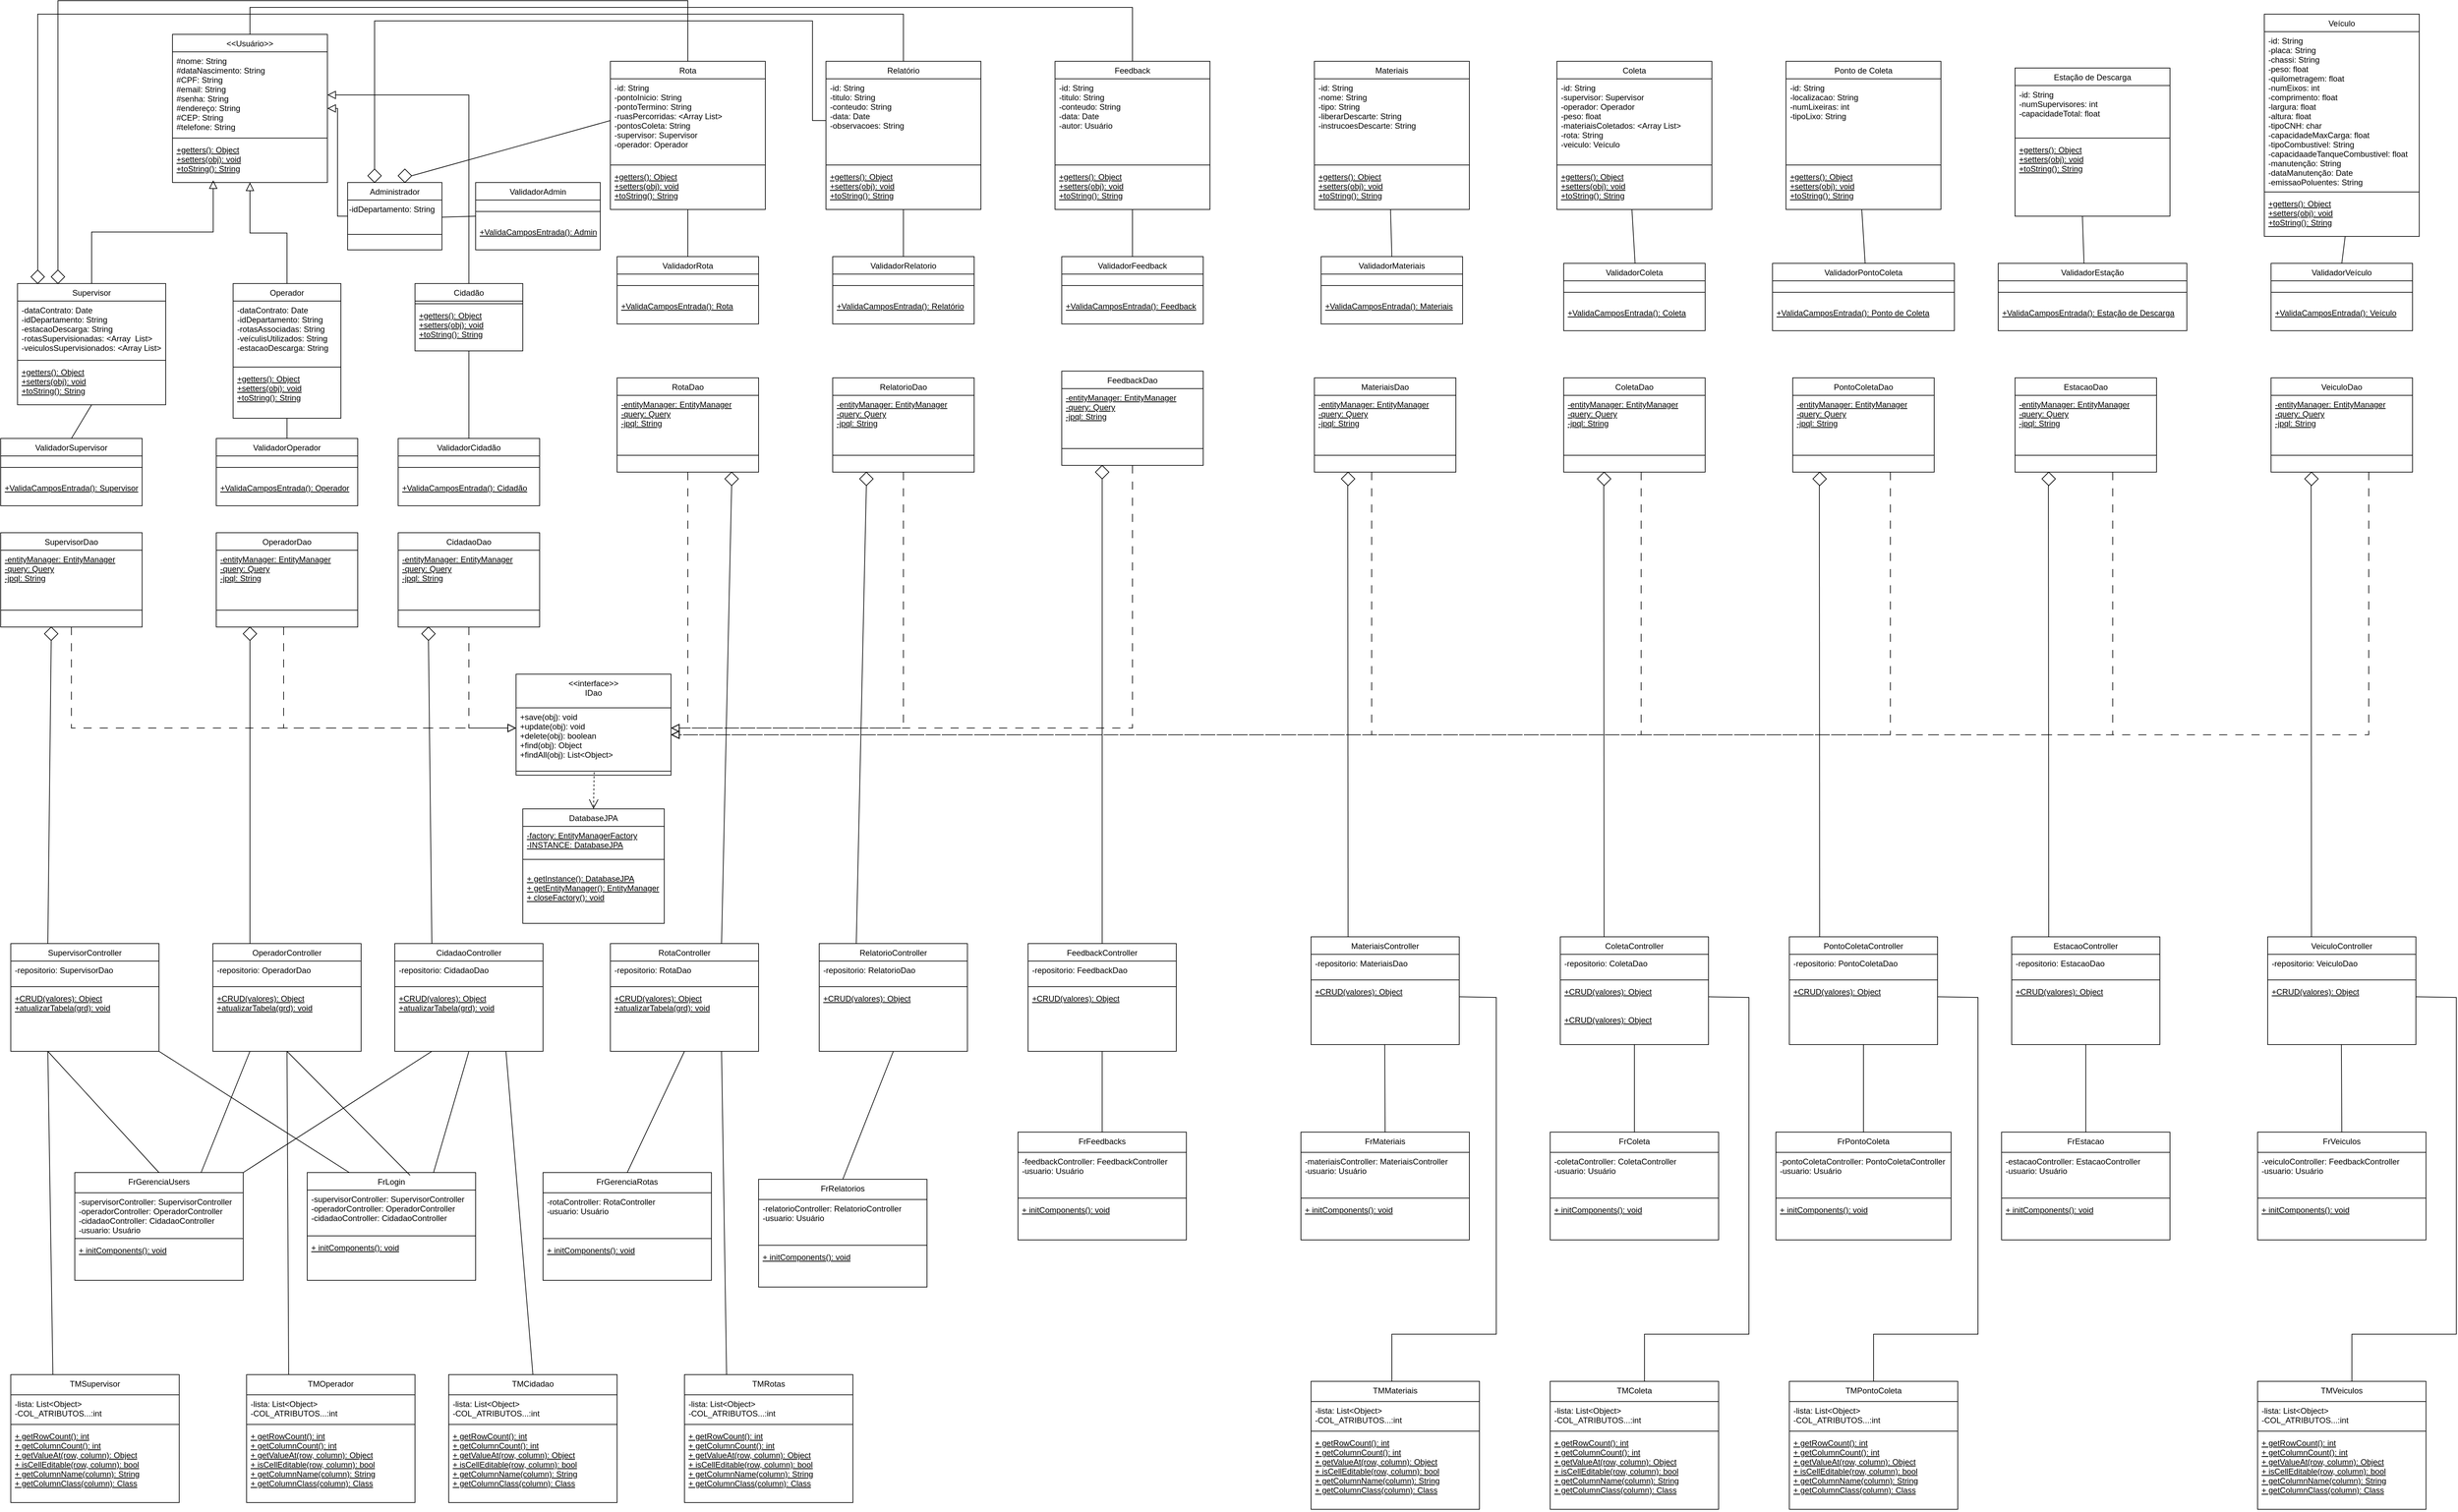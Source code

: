 <mxfile version="24.8.4">
  <diagram id="C5RBs43oDa-KdzZeNtuy" name="Page-1">
    <mxGraphModel dx="2465" dy="1351" grid="1" gridSize="10" guides="1" tooltips="1" connect="1" arrows="1" fold="1" page="1" pageScale="1" pageWidth="4000" pageHeight="4681" math="0" shadow="0">
      <root>
        <mxCell id="WIyWlLk6GJQsqaUBKTNV-0" />
        <mxCell id="WIyWlLk6GJQsqaUBKTNV-1" parent="WIyWlLk6GJQsqaUBKTNV-0" />
        <mxCell id="Er0_yB_5rbTC_ETRwour-0" value="&lt;&lt;Usuário&gt;&gt;" style="swimlane;fontStyle=0;align=center;verticalAlign=top;childLayout=stackLayout;horizontal=1;startSize=26;horizontalStack=0;resizeParent=1;resizeLast=0;collapsible=1;marginBottom=0;rounded=0;shadow=0;strokeWidth=1;" parent="WIyWlLk6GJQsqaUBKTNV-1" vertex="1">
          <mxGeometry x="395" y="110" width="230" height="220" as="geometry">
            <mxRectangle x="130" y="380" width="160" height="26" as="alternateBounds" />
          </mxGeometry>
        </mxCell>
        <mxCell id="Er0_yB_5rbTC_ETRwour-1" value="#nome: String&#xa;#dataNascimento: String&#xa;#CPF: String&#xa;#email: String&#xa;#senha: String&#xa;#endereço: String&#xa;#CEP: String&#xa;#telefone: String" style="text;align=left;verticalAlign=top;spacingLeft=4;spacingRight=4;overflow=hidden;rotatable=0;points=[[0,0.5],[1,0.5]];portConstraint=eastwest;" parent="Er0_yB_5rbTC_ETRwour-0" vertex="1">
          <mxGeometry y="26" width="230" height="124" as="geometry" />
        </mxCell>
        <mxCell id="Er0_yB_5rbTC_ETRwour-3" value="" style="line;html=1;strokeWidth=1;align=left;verticalAlign=middle;spacingTop=-1;spacingLeft=3;spacingRight=3;rotatable=0;labelPosition=right;points=[];portConstraint=eastwest;" parent="Er0_yB_5rbTC_ETRwour-0" vertex="1">
          <mxGeometry y="150" width="230" height="8" as="geometry" />
        </mxCell>
        <mxCell id="Er0_yB_5rbTC_ETRwour-4" value="+getters(): Object&#xa;+setters(obj): void&#xa;+toString(): String&#xa;" style="text;align=left;verticalAlign=top;spacingLeft=4;spacingRight=4;overflow=hidden;rotatable=0;points=[[0,0.5],[1,0.5]];portConstraint=eastwest;fontStyle=4" parent="Er0_yB_5rbTC_ETRwour-0" vertex="1">
          <mxGeometry y="158" width="230" height="62" as="geometry" />
        </mxCell>
        <mxCell id="Er0_yB_5rbTC_ETRwour-6" value="" style="endArrow=block;endSize=10;endFill=0;shadow=0;strokeWidth=1;rounded=0;curved=0;edgeStyle=elbowEdgeStyle;elbow=vertical;" parent="WIyWlLk6GJQsqaUBKTNV-1" source="Er0_yB_5rbTC_ETRwour-7" target="Er0_yB_5rbTC_ETRwour-0" edge="1">
          <mxGeometry width="160" relative="1" as="geometry">
            <mxPoint x="45" y="460" as="sourcePoint" />
            <mxPoint x="215" y="360" as="targetPoint" />
          </mxGeometry>
        </mxCell>
        <mxCell id="Er0_yB_5rbTC_ETRwour-7" value="Administrador" style="swimlane;fontStyle=0;align=center;verticalAlign=top;childLayout=stackLayout;horizontal=1;startSize=26;horizontalStack=0;resizeParent=1;resizeLast=0;collapsible=1;marginBottom=0;rounded=0;shadow=0;strokeWidth=1;" parent="WIyWlLk6GJQsqaUBKTNV-1" vertex="1">
          <mxGeometry x="655" y="330" width="140" height="100" as="geometry">
            <mxRectangle x="130" y="380" width="160" height="26" as="alternateBounds" />
          </mxGeometry>
        </mxCell>
        <mxCell id="X5JaJV5LJX-rO5BSBA-Q-0" value="&lt;span style=&quot;color: rgb(0, 0, 0); font-family: Helvetica; font-size: 12px; font-style: normal; font-variant-ligatures: normal; font-variant-caps: normal; font-weight: 400; letter-spacing: normal; orphans: 2; text-align: left; text-indent: 0px; text-transform: none; widows: 2; word-spacing: 0px; -webkit-text-stroke-width: 0px; white-space: nowrap; background-color: rgb(251, 251, 251); text-decoration-thickness: initial; text-decoration-style: initial; text-decoration-color: initial; display: inline !important; float: none;&quot;&gt;-idDepartamento: String&lt;/span&gt;&lt;br style=&quot;forced-color-adjust: none; padding: 0px; margin: 0px; color: rgb(0, 0, 0); font-family: Helvetica; font-size: 12px; font-style: normal; font-variant-ligatures: normal; font-variant-caps: normal; font-weight: 400; letter-spacing: normal; orphans: 2; text-align: left; text-indent: 0px; text-transform: none; widows: 2; word-spacing: 0px; -webkit-text-stroke-width: 0px; white-space: nowrap; background-color: rgb(251, 251, 251); text-decoration-thickness: initial; text-decoration-style: initial; text-decoration-color: initial;&quot;&gt;" style="text;whiteSpace=wrap;html=1;" parent="Er0_yB_5rbTC_ETRwour-7" vertex="1">
          <mxGeometry y="26" width="140" height="34" as="geometry" />
        </mxCell>
        <mxCell id="Er0_yB_5rbTC_ETRwour-10" value="" style="line;html=1;strokeWidth=1;align=left;verticalAlign=middle;spacingTop=-1;spacingLeft=3;spacingRight=3;rotatable=0;labelPosition=right;points=[];portConstraint=eastwest;" parent="Er0_yB_5rbTC_ETRwour-7" vertex="1">
          <mxGeometry y="60" width="140" height="34" as="geometry" />
        </mxCell>
        <mxCell id="Er0_yB_5rbTC_ETRwour-14" value="" style="endArrow=block;endSize=10;endFill=0;shadow=0;strokeWidth=1;rounded=0;curved=0;edgeStyle=elbowEdgeStyle;elbow=vertical;entryX=0.263;entryY=0.948;entryDx=0;entryDy=0;entryPerimeter=0;" parent="WIyWlLk6GJQsqaUBKTNV-1" source="Er0_yB_5rbTC_ETRwour-15" target="Er0_yB_5rbTC_ETRwour-4" edge="1">
          <mxGeometry width="160" relative="1" as="geometry">
            <mxPoint x="405" y="480" as="sourcePoint" />
            <mxPoint x="550" y="360" as="targetPoint" />
          </mxGeometry>
        </mxCell>
        <mxCell id="Er0_yB_5rbTC_ETRwour-15" value="Supervisor" style="swimlane;fontStyle=0;align=center;verticalAlign=top;childLayout=stackLayout;horizontal=1;startSize=26;horizontalStack=0;resizeParent=1;resizeLast=0;collapsible=1;marginBottom=0;rounded=0;shadow=0;strokeWidth=1;" parent="WIyWlLk6GJQsqaUBKTNV-1" vertex="1">
          <mxGeometry x="165" y="480" width="220" height="180" as="geometry">
            <mxRectangle x="130" y="380" width="160" height="26" as="alternateBounds" />
          </mxGeometry>
        </mxCell>
        <mxCell id="Er0_yB_5rbTC_ETRwour-16" value="-dataContrato: Date&#xa;-idDepartamento: String&#xa;-estacaoDescarga: String&#xa;-rotasSupervisionadas: &lt;Array  List&gt;&#xa;-veiculosSupervisionados: &lt;Array List&gt;&#xa;" style="text;align=left;verticalAlign=top;spacingLeft=4;spacingRight=4;overflow=hidden;rotatable=0;points=[[0,0.5],[1,0.5]];portConstraint=eastwest;" parent="Er0_yB_5rbTC_ETRwour-15" vertex="1">
          <mxGeometry y="26" width="220" height="84" as="geometry" />
        </mxCell>
        <mxCell id="Er0_yB_5rbTC_ETRwour-17" value="" style="line;html=1;strokeWidth=1;align=left;verticalAlign=middle;spacingTop=-1;spacingLeft=3;spacingRight=3;rotatable=0;labelPosition=right;points=[];portConstraint=eastwest;" parent="Er0_yB_5rbTC_ETRwour-15" vertex="1">
          <mxGeometry y="110" width="220" height="8" as="geometry" />
        </mxCell>
        <mxCell id="Er0_yB_5rbTC_ETRwour-18" value="+getters(): Object&#xa;+setters(obj): void&#xa;+toString(): String&#xa;" style="text;align=left;verticalAlign=top;spacingLeft=4;spacingRight=4;overflow=hidden;rotatable=0;points=[[0,0.5],[1,0.5]];portConstraint=eastwest;fontStyle=4" parent="Er0_yB_5rbTC_ETRwour-15" vertex="1">
          <mxGeometry y="118" width="220" height="62" as="geometry" />
        </mxCell>
        <mxCell id="Er0_yB_5rbTC_ETRwour-19" value="" style="endArrow=block;endSize=10;endFill=0;shadow=0;strokeWidth=1;rounded=0;curved=0;edgeStyle=elbowEdgeStyle;elbow=vertical;" parent="WIyWlLk6GJQsqaUBKTNV-1" source="Er0_yB_5rbTC_ETRwour-20" target="Er0_yB_5rbTC_ETRwour-0" edge="1">
          <mxGeometry width="160" relative="1" as="geometry">
            <mxPoint x="850" y="490" as="sourcePoint" />
            <mxPoint x="245" y="340" as="targetPoint" />
          </mxGeometry>
        </mxCell>
        <mxCell id="Er0_yB_5rbTC_ETRwour-20" value="Operador" style="swimlane;fontStyle=0;align=center;verticalAlign=top;childLayout=stackLayout;horizontal=1;startSize=26;horizontalStack=0;resizeParent=1;resizeLast=0;collapsible=1;marginBottom=0;rounded=0;shadow=0;strokeWidth=1;" parent="WIyWlLk6GJQsqaUBKTNV-1" vertex="1">
          <mxGeometry x="485" y="480" width="160" height="200" as="geometry">
            <mxRectangle x="130" y="380" width="160" height="26" as="alternateBounds" />
          </mxGeometry>
        </mxCell>
        <mxCell id="Er0_yB_5rbTC_ETRwour-21" value="-dataContrato: Date&#xa;-idDepartamento: String&#xa;-rotasAssociadas: String&#xa;-veículisUtilizados: String&#xa;-estacaoDescarga: String" style="text;align=left;verticalAlign=top;spacingLeft=4;spacingRight=4;overflow=hidden;rotatable=0;points=[[0,0.5],[1,0.5]];portConstraint=eastwest;" parent="Er0_yB_5rbTC_ETRwour-20" vertex="1">
          <mxGeometry y="26" width="160" height="94" as="geometry" />
        </mxCell>
        <mxCell id="Er0_yB_5rbTC_ETRwour-22" value="" style="line;html=1;strokeWidth=1;align=left;verticalAlign=middle;spacingTop=-1;spacingLeft=3;spacingRight=3;rotatable=0;labelPosition=right;points=[];portConstraint=eastwest;" parent="Er0_yB_5rbTC_ETRwour-20" vertex="1">
          <mxGeometry y="120" width="160" height="8" as="geometry" />
        </mxCell>
        <mxCell id="Er0_yB_5rbTC_ETRwour-23" value="+getters(): Object&#xa;+setters(obj): void&#xa;+toString(): String&#xa;" style="text;align=left;verticalAlign=top;spacingLeft=4;spacingRight=4;overflow=hidden;rotatable=0;points=[[0,0.5],[1,0.5]];portConstraint=eastwest;fontStyle=4" parent="Er0_yB_5rbTC_ETRwour-20" vertex="1">
          <mxGeometry y="128" width="160" height="62" as="geometry" />
        </mxCell>
        <mxCell id="Er0_yB_5rbTC_ETRwour-28" value="" style="endArrow=block;endSize=10;endFill=0;shadow=0;strokeWidth=1;rounded=0;curved=0;edgeStyle=elbowEdgeStyle;elbow=vertical;exitX=0.5;exitY=0;exitDx=0;exitDy=0;" parent="WIyWlLk6GJQsqaUBKTNV-1" source="Er0_yB_5rbTC_ETRwour-30" target="Er0_yB_5rbTC_ETRwour-1" edge="1">
          <mxGeometry width="160" relative="1" as="geometry">
            <mxPoint x="520" y="270" as="sourcePoint" />
            <mxPoint x="355" y="130" as="targetPoint" />
            <Array as="points">
              <mxPoint x="835" y="200" />
            </Array>
          </mxGeometry>
        </mxCell>
        <mxCell id="Er0_yB_5rbTC_ETRwour-30" value="Cidadão" style="swimlane;fontStyle=0;align=center;verticalAlign=top;childLayout=stackLayout;horizontal=1;startSize=26;horizontalStack=0;resizeParent=1;resizeLast=0;collapsible=1;marginBottom=0;rounded=0;shadow=0;strokeWidth=1;" parent="WIyWlLk6GJQsqaUBKTNV-1" vertex="1">
          <mxGeometry x="755" y="480" width="160" height="100" as="geometry">
            <mxRectangle x="130" y="380" width="160" height="26" as="alternateBounds" />
          </mxGeometry>
        </mxCell>
        <mxCell id="Er0_yB_5rbTC_ETRwour-32" value="" style="line;html=1;strokeWidth=1;align=left;verticalAlign=middle;spacingTop=-1;spacingLeft=3;spacingRight=3;rotatable=0;labelPosition=right;points=[];portConstraint=eastwest;" parent="Er0_yB_5rbTC_ETRwour-30" vertex="1">
          <mxGeometry y="26" width="160" height="8" as="geometry" />
        </mxCell>
        <mxCell id="Er0_yB_5rbTC_ETRwour-33" value="+getters(): Object&#xa;+setters(obj): void&#xa;+toString(): String&#xa;" style="text;align=left;verticalAlign=top;spacingLeft=4;spacingRight=4;overflow=hidden;rotatable=0;points=[[0,0.5],[1,0.5]];portConstraint=eastwest;fontStyle=4" parent="Er0_yB_5rbTC_ETRwour-30" vertex="1">
          <mxGeometry y="34" width="160" height="62" as="geometry" />
        </mxCell>
        <mxCell id="Er0_yB_5rbTC_ETRwour-35" value="ValidadorOperador" style="swimlane;fontStyle=0;align=center;verticalAlign=top;childLayout=stackLayout;horizontal=1;startSize=26;horizontalStack=0;resizeParent=1;resizeLast=0;collapsible=1;marginBottom=0;rounded=0;shadow=0;strokeWidth=1;" parent="WIyWlLk6GJQsqaUBKTNV-1" vertex="1">
          <mxGeometry x="460" y="710" width="210" height="100" as="geometry">
            <mxRectangle x="130" y="380" width="160" height="26" as="alternateBounds" />
          </mxGeometry>
        </mxCell>
        <mxCell id="Er0_yB_5rbTC_ETRwour-36" value="" style="line;html=1;strokeWidth=1;align=left;verticalAlign=middle;spacingTop=-1;spacingLeft=3;spacingRight=3;rotatable=0;labelPosition=right;points=[];portConstraint=eastwest;" parent="Er0_yB_5rbTC_ETRwour-35" vertex="1">
          <mxGeometry y="26" width="210" height="34" as="geometry" />
        </mxCell>
        <mxCell id="Er0_yB_5rbTC_ETRwour-37" value="+ValidaCamposEntrada(): Operador&#xa;" style="text;align=left;verticalAlign=top;spacingLeft=4;spacingRight=4;overflow=hidden;rotatable=0;points=[[0,0.5],[1,0.5]];portConstraint=eastwest;fontStyle=4" parent="Er0_yB_5rbTC_ETRwour-35" vertex="1">
          <mxGeometry y="60" width="210" height="30" as="geometry" />
        </mxCell>
        <mxCell id="Er0_yB_5rbTC_ETRwour-38" value="ValidadorSupervisor" style="swimlane;fontStyle=0;align=center;verticalAlign=top;childLayout=stackLayout;horizontal=1;startSize=26;horizontalStack=0;resizeParent=1;resizeLast=0;collapsible=1;marginBottom=0;rounded=0;shadow=0;strokeWidth=1;" parent="WIyWlLk6GJQsqaUBKTNV-1" vertex="1">
          <mxGeometry x="140" y="710" width="210" height="100" as="geometry">
            <mxRectangle x="130" y="380" width="160" height="26" as="alternateBounds" />
          </mxGeometry>
        </mxCell>
        <mxCell id="Er0_yB_5rbTC_ETRwour-39" value="" style="line;html=1;strokeWidth=1;align=left;verticalAlign=middle;spacingTop=-1;spacingLeft=3;spacingRight=3;rotatable=0;labelPosition=right;points=[];portConstraint=eastwest;" parent="Er0_yB_5rbTC_ETRwour-38" vertex="1">
          <mxGeometry y="26" width="210" height="34" as="geometry" />
        </mxCell>
        <mxCell id="Er0_yB_5rbTC_ETRwour-40" value="+ValidaCamposEntrada(): Supervisor&#xa;" style="text;align=left;verticalAlign=top;spacingLeft=4;spacingRight=4;overflow=hidden;rotatable=0;points=[[0,0.5],[1,0.5]];portConstraint=eastwest;fontStyle=4" parent="Er0_yB_5rbTC_ETRwour-38" vertex="1">
          <mxGeometry y="60" width="210" height="30" as="geometry" />
        </mxCell>
        <mxCell id="Er0_yB_5rbTC_ETRwour-41" value="ValidadorCidadão" style="swimlane;fontStyle=0;align=center;verticalAlign=top;childLayout=stackLayout;horizontal=1;startSize=26;horizontalStack=0;resizeParent=1;resizeLast=0;collapsible=1;marginBottom=0;rounded=0;shadow=0;strokeWidth=1;" parent="WIyWlLk6GJQsqaUBKTNV-1" vertex="1">
          <mxGeometry x="730" y="710" width="210" height="100" as="geometry">
            <mxRectangle x="130" y="380" width="160" height="26" as="alternateBounds" />
          </mxGeometry>
        </mxCell>
        <mxCell id="Er0_yB_5rbTC_ETRwour-42" value="" style="line;html=1;strokeWidth=1;align=left;verticalAlign=middle;spacingTop=-1;spacingLeft=3;spacingRight=3;rotatable=0;labelPosition=right;points=[];portConstraint=eastwest;" parent="Er0_yB_5rbTC_ETRwour-41" vertex="1">
          <mxGeometry y="26" width="210" height="34" as="geometry" />
        </mxCell>
        <mxCell id="Er0_yB_5rbTC_ETRwour-43" value="+ValidaCamposEntrada(): Cidadão&#xa;" style="text;align=left;verticalAlign=top;spacingLeft=4;spacingRight=4;overflow=hidden;rotatable=0;points=[[0,0.5],[1,0.5]];portConstraint=eastwest;fontStyle=4" parent="Er0_yB_5rbTC_ETRwour-41" vertex="1">
          <mxGeometry y="60" width="210" height="30" as="geometry" />
        </mxCell>
        <mxCell id="Er0_yB_5rbTC_ETRwour-44" value="" style="endArrow=none;html=1;rounded=0;exitX=0.5;exitY=0;exitDx=0;exitDy=0;entryX=0.5;entryY=1;entryDx=0;entryDy=0;entryPerimeter=0;" parent="WIyWlLk6GJQsqaUBKTNV-1" source="Er0_yB_5rbTC_ETRwour-38" target="Er0_yB_5rbTC_ETRwour-18" edge="1">
          <mxGeometry width="50" height="50" relative="1" as="geometry">
            <mxPoint x="525" y="670" as="sourcePoint" />
            <mxPoint x="575" y="620" as="targetPoint" />
          </mxGeometry>
        </mxCell>
        <mxCell id="Er0_yB_5rbTC_ETRwour-45" value="" style="endArrow=none;html=1;rounded=0;" parent="WIyWlLk6GJQsqaUBKTNV-1" source="Er0_yB_5rbTC_ETRwour-35" edge="1">
          <mxGeometry width="50" height="50" relative="1" as="geometry">
            <mxPoint x="525" y="670" as="sourcePoint" />
            <mxPoint x="565" y="680" as="targetPoint" />
          </mxGeometry>
        </mxCell>
        <mxCell id="Er0_yB_5rbTC_ETRwour-46" value="" style="endArrow=none;html=1;rounded=0;entryX=0.5;entryY=1;entryDx=0;entryDy=0;" parent="WIyWlLk6GJQsqaUBKTNV-1" source="Er0_yB_5rbTC_ETRwour-41" target="Er0_yB_5rbTC_ETRwour-30" edge="1">
          <mxGeometry width="50" height="50" relative="1" as="geometry">
            <mxPoint x="815" y="690" as="sourcePoint" />
            <mxPoint x="865" y="640" as="targetPoint" />
          </mxGeometry>
        </mxCell>
        <mxCell id="Er0_yB_5rbTC_ETRwour-47" value="Feedback" style="swimlane;fontStyle=0;align=center;verticalAlign=top;childLayout=stackLayout;horizontal=1;startSize=26;horizontalStack=0;resizeParent=1;resizeLast=0;collapsible=1;marginBottom=0;rounded=0;shadow=0;strokeWidth=1;" parent="WIyWlLk6GJQsqaUBKTNV-1" vertex="1">
          <mxGeometry x="1705" y="150" width="230" height="220" as="geometry">
            <mxRectangle x="130" y="380" width="160" height="26" as="alternateBounds" />
          </mxGeometry>
        </mxCell>
        <mxCell id="Er0_yB_5rbTC_ETRwour-48" value="-id: String&#xa;-titulo: String&#xa;-conteudo: String&#xa;-data: Date&#xa;-autor: Usuário" style="text;align=left;verticalAlign=top;spacingLeft=4;spacingRight=4;overflow=hidden;rotatable=0;points=[[0,0.5],[1,0.5]];portConstraint=eastwest;" parent="Er0_yB_5rbTC_ETRwour-47" vertex="1">
          <mxGeometry y="26" width="230" height="124" as="geometry" />
        </mxCell>
        <mxCell id="Er0_yB_5rbTC_ETRwour-49" value="" style="line;html=1;strokeWidth=1;align=left;verticalAlign=middle;spacingTop=-1;spacingLeft=3;spacingRight=3;rotatable=0;labelPosition=right;points=[];portConstraint=eastwest;" parent="Er0_yB_5rbTC_ETRwour-47" vertex="1">
          <mxGeometry y="150" width="230" height="8" as="geometry" />
        </mxCell>
        <mxCell id="Er0_yB_5rbTC_ETRwour-50" value="+getters(): Object&#xa;+setters(obj): void&#xa;+toString(): String&#xa;" style="text;align=left;verticalAlign=top;spacingLeft=4;spacingRight=4;overflow=hidden;rotatable=0;points=[[0,0.5],[1,0.5]];portConstraint=eastwest;fontStyle=4" parent="Er0_yB_5rbTC_ETRwour-47" vertex="1">
          <mxGeometry y="158" width="230" height="62" as="geometry" />
        </mxCell>
        <mxCell id="Er0_yB_5rbTC_ETRwour-51" value="ValidadorFeedback" style="swimlane;fontStyle=0;align=center;verticalAlign=top;childLayout=stackLayout;horizontal=1;startSize=26;horizontalStack=0;resizeParent=1;resizeLast=0;collapsible=1;marginBottom=0;rounded=0;shadow=0;strokeWidth=1;" parent="WIyWlLk6GJQsqaUBKTNV-1" vertex="1">
          <mxGeometry x="1715" y="440" width="210" height="100" as="geometry">
            <mxRectangle x="130" y="380" width="160" height="26" as="alternateBounds" />
          </mxGeometry>
        </mxCell>
        <mxCell id="Er0_yB_5rbTC_ETRwour-52" value="" style="line;html=1;strokeWidth=1;align=left;verticalAlign=middle;spacingTop=-1;spacingLeft=3;spacingRight=3;rotatable=0;labelPosition=right;points=[];portConstraint=eastwest;" parent="Er0_yB_5rbTC_ETRwour-51" vertex="1">
          <mxGeometry y="26" width="210" height="34" as="geometry" />
        </mxCell>
        <mxCell id="Er0_yB_5rbTC_ETRwour-53" value="+ValidaCamposEntrada(): Feedback&#xa;" style="text;align=left;verticalAlign=top;spacingLeft=4;spacingRight=4;overflow=hidden;rotatable=0;points=[[0,0.5],[1,0.5]];portConstraint=eastwest;fontStyle=4" parent="Er0_yB_5rbTC_ETRwour-51" vertex="1">
          <mxGeometry y="60" width="210" height="30" as="geometry" />
        </mxCell>
        <mxCell id="Er0_yB_5rbTC_ETRwour-54" value="" style="endArrow=none;html=1;rounded=0;" parent="WIyWlLk6GJQsqaUBKTNV-1" source="Er0_yB_5rbTC_ETRwour-51" target="Er0_yB_5rbTC_ETRwour-50" edge="1">
          <mxGeometry width="50" height="50" relative="1" as="geometry">
            <mxPoint x="1819" y="440" as="sourcePoint" />
            <mxPoint x="1819" y="400" as="targetPoint" />
          </mxGeometry>
        </mxCell>
        <mxCell id="Er0_yB_5rbTC_ETRwour-55" value="Rota" style="swimlane;fontStyle=0;align=center;verticalAlign=top;childLayout=stackLayout;horizontal=1;startSize=26;horizontalStack=0;resizeParent=1;resizeLast=0;collapsible=1;marginBottom=0;rounded=0;shadow=0;strokeWidth=1;" parent="WIyWlLk6GJQsqaUBKTNV-1" vertex="1">
          <mxGeometry x="1045" y="150" width="230" height="220" as="geometry">
            <mxRectangle x="130" y="380" width="160" height="26" as="alternateBounds" />
          </mxGeometry>
        </mxCell>
        <mxCell id="Er0_yB_5rbTC_ETRwour-56" value="-id: String&#xa;-pontoInicio: String&#xa;-pontoTermino: String&#xa;-ruasPercorridas: &lt;Array List&gt;&#xa;-pontosColeta: String&#xa;-supervisor: Supervisor&#xa;-operador: Operador&#xa;" style="text;align=left;verticalAlign=top;spacingLeft=4;spacingRight=4;overflow=hidden;rotatable=0;points=[[0,0.5],[1,0.5]];portConstraint=eastwest;" parent="Er0_yB_5rbTC_ETRwour-55" vertex="1">
          <mxGeometry y="26" width="230" height="124" as="geometry" />
        </mxCell>
        <mxCell id="Er0_yB_5rbTC_ETRwour-57" value="" style="line;html=1;strokeWidth=1;align=left;verticalAlign=middle;spacingTop=-1;spacingLeft=3;spacingRight=3;rotatable=0;labelPosition=right;points=[];portConstraint=eastwest;" parent="Er0_yB_5rbTC_ETRwour-55" vertex="1">
          <mxGeometry y="150" width="230" height="8" as="geometry" />
        </mxCell>
        <mxCell id="Er0_yB_5rbTC_ETRwour-58" value="+getters(): Object&#xa;+setters(obj): void&#xa;+toString(): String&#xa;" style="text;align=left;verticalAlign=top;spacingLeft=4;spacingRight=4;overflow=hidden;rotatable=0;points=[[0,0.5],[1,0.5]];portConstraint=eastwest;fontStyle=4" parent="Er0_yB_5rbTC_ETRwour-55" vertex="1">
          <mxGeometry y="158" width="230" height="62" as="geometry" />
        </mxCell>
        <mxCell id="Er0_yB_5rbTC_ETRwour-59" value="ValidadorRota" style="swimlane;fontStyle=0;align=center;verticalAlign=top;childLayout=stackLayout;horizontal=1;startSize=26;horizontalStack=0;resizeParent=1;resizeLast=0;collapsible=1;marginBottom=0;rounded=0;shadow=0;strokeWidth=1;" parent="WIyWlLk6GJQsqaUBKTNV-1" vertex="1">
          <mxGeometry x="1055" y="440" width="210" height="100" as="geometry">
            <mxRectangle x="130" y="380" width="160" height="26" as="alternateBounds" />
          </mxGeometry>
        </mxCell>
        <mxCell id="Er0_yB_5rbTC_ETRwour-60" value="" style="line;html=1;strokeWidth=1;align=left;verticalAlign=middle;spacingTop=-1;spacingLeft=3;spacingRight=3;rotatable=0;labelPosition=right;points=[];portConstraint=eastwest;" parent="Er0_yB_5rbTC_ETRwour-59" vertex="1">
          <mxGeometry y="26" width="210" height="34" as="geometry" />
        </mxCell>
        <mxCell id="Er0_yB_5rbTC_ETRwour-61" value="+ValidaCamposEntrada(): Rota&#xa;" style="text;align=left;verticalAlign=top;spacingLeft=4;spacingRight=4;overflow=hidden;rotatable=0;points=[[0,0.5],[1,0.5]];portConstraint=eastwest;fontStyle=4" parent="Er0_yB_5rbTC_ETRwour-59" vertex="1">
          <mxGeometry y="60" width="210" height="30" as="geometry" />
        </mxCell>
        <mxCell id="Er0_yB_5rbTC_ETRwour-62" value="" style="endArrow=none;html=1;rounded=0;" parent="WIyWlLk6GJQsqaUBKTNV-1" source="Er0_yB_5rbTC_ETRwour-59" target="Er0_yB_5rbTC_ETRwour-58" edge="1">
          <mxGeometry width="50" height="50" relative="1" as="geometry">
            <mxPoint x="1159" y="440" as="sourcePoint" />
            <mxPoint x="1159" y="400" as="targetPoint" />
          </mxGeometry>
        </mxCell>
        <mxCell id="Er0_yB_5rbTC_ETRwour-63" value="Relatório" style="swimlane;fontStyle=0;align=center;verticalAlign=top;childLayout=stackLayout;horizontal=1;startSize=26;horizontalStack=0;resizeParent=1;resizeLast=0;collapsible=1;marginBottom=0;rounded=0;shadow=0;strokeWidth=1;" parent="WIyWlLk6GJQsqaUBKTNV-1" vertex="1">
          <mxGeometry x="1365" y="150" width="230" height="220" as="geometry">
            <mxRectangle x="130" y="380" width="160" height="26" as="alternateBounds" />
          </mxGeometry>
        </mxCell>
        <mxCell id="Er0_yB_5rbTC_ETRwour-64" value="-id: String&#xa;-titulo: String&#xa;-conteudo: String&#xa;-data: Date&#xa;-observacoes: String" style="text;align=left;verticalAlign=top;spacingLeft=4;spacingRight=4;overflow=hidden;rotatable=0;points=[[0,0.5],[1,0.5]];portConstraint=eastwest;" parent="Er0_yB_5rbTC_ETRwour-63" vertex="1">
          <mxGeometry y="26" width="230" height="124" as="geometry" />
        </mxCell>
        <mxCell id="Er0_yB_5rbTC_ETRwour-65" value="" style="line;html=1;strokeWidth=1;align=left;verticalAlign=middle;spacingTop=-1;spacingLeft=3;spacingRight=3;rotatable=0;labelPosition=right;points=[];portConstraint=eastwest;" parent="Er0_yB_5rbTC_ETRwour-63" vertex="1">
          <mxGeometry y="150" width="230" height="8" as="geometry" />
        </mxCell>
        <mxCell id="Er0_yB_5rbTC_ETRwour-66" value="+getters(): Object&#xa;+setters(obj): void&#xa;+toString(): String&#xa;" style="text;align=left;verticalAlign=top;spacingLeft=4;spacingRight=4;overflow=hidden;rotatable=0;points=[[0,0.5],[1,0.5]];portConstraint=eastwest;fontStyle=4" parent="Er0_yB_5rbTC_ETRwour-63" vertex="1">
          <mxGeometry y="158" width="230" height="62" as="geometry" />
        </mxCell>
        <mxCell id="Er0_yB_5rbTC_ETRwour-67" value="ValidadorRelatorio" style="swimlane;fontStyle=0;align=center;verticalAlign=top;childLayout=stackLayout;horizontal=1;startSize=26;horizontalStack=0;resizeParent=1;resizeLast=0;collapsible=1;marginBottom=0;rounded=0;shadow=0;strokeWidth=1;" parent="WIyWlLk6GJQsqaUBKTNV-1" vertex="1">
          <mxGeometry x="1375" y="440" width="210" height="100" as="geometry">
            <mxRectangle x="130" y="380" width="160" height="26" as="alternateBounds" />
          </mxGeometry>
        </mxCell>
        <mxCell id="Er0_yB_5rbTC_ETRwour-68" value="" style="line;html=1;strokeWidth=1;align=left;verticalAlign=middle;spacingTop=-1;spacingLeft=3;spacingRight=3;rotatable=0;labelPosition=right;points=[];portConstraint=eastwest;" parent="Er0_yB_5rbTC_ETRwour-67" vertex="1">
          <mxGeometry y="26" width="210" height="34" as="geometry" />
        </mxCell>
        <mxCell id="Er0_yB_5rbTC_ETRwour-69" value="+ValidaCamposEntrada(): Relatório&#xa;" style="text;align=left;verticalAlign=top;spacingLeft=4;spacingRight=4;overflow=hidden;rotatable=0;points=[[0,0.5],[1,0.5]];portConstraint=eastwest;fontStyle=4" parent="Er0_yB_5rbTC_ETRwour-67" vertex="1">
          <mxGeometry y="60" width="210" height="30" as="geometry" />
        </mxCell>
        <mxCell id="Er0_yB_5rbTC_ETRwour-70" value="" style="endArrow=none;html=1;rounded=0;" parent="WIyWlLk6GJQsqaUBKTNV-1" source="Er0_yB_5rbTC_ETRwour-67" target="Er0_yB_5rbTC_ETRwour-66" edge="1">
          <mxGeometry width="50" height="50" relative="1" as="geometry">
            <mxPoint x="1479" y="440" as="sourcePoint" />
            <mxPoint x="1479" y="400" as="targetPoint" />
          </mxGeometry>
        </mxCell>
        <mxCell id="Er0_yB_5rbTC_ETRwour-71" value="" style="rhombus;whiteSpace=wrap;html=1;" parent="WIyWlLk6GJQsqaUBKTNV-1" vertex="1">
          <mxGeometry x="185" y="460" width="20" height="20" as="geometry" />
        </mxCell>
        <mxCell id="Er0_yB_5rbTC_ETRwour-72" value="" style="endArrow=none;html=1;rounded=0;exitX=0.5;exitY=0;exitDx=0;exitDy=0;entryX=0.5;entryY=0;entryDx=0;entryDy=0;" parent="WIyWlLk6GJQsqaUBKTNV-1" source="Er0_yB_5rbTC_ETRwour-71" target="Er0_yB_5rbTC_ETRwour-63" edge="1">
          <mxGeometry width="50" height="50" relative="1" as="geometry">
            <mxPoint x="1025" y="580" as="sourcePoint" />
            <mxPoint x="1075" y="530" as="targetPoint" />
            <Array as="points">
              <mxPoint x="195" y="80" />
              <mxPoint x="1480" y="80" />
            </Array>
          </mxGeometry>
        </mxCell>
        <mxCell id="Er0_yB_5rbTC_ETRwour-73" value="" style="rhombus;whiteSpace=wrap;html=1;" parent="WIyWlLk6GJQsqaUBKTNV-1" vertex="1">
          <mxGeometry x="685" y="310" width="20" height="20" as="geometry" />
        </mxCell>
        <mxCell id="Er0_yB_5rbTC_ETRwour-74" value="" style="endArrow=none;html=1;rounded=0;exitX=0.5;exitY=0;exitDx=0;exitDy=0;entryX=0;entryY=0.5;entryDx=0;entryDy=0;" parent="WIyWlLk6GJQsqaUBKTNV-1" source="Er0_yB_5rbTC_ETRwour-73" target="Er0_yB_5rbTC_ETRwour-64" edge="1">
          <mxGeometry width="50" height="50" relative="1" as="geometry">
            <mxPoint x="205" y="470" as="sourcePoint" />
            <mxPoint x="1490" y="160" as="targetPoint" />
            <Array as="points">
              <mxPoint x="695" y="90" />
              <mxPoint x="1345" y="90" />
              <mxPoint x="1345" y="238" />
            </Array>
          </mxGeometry>
        </mxCell>
        <mxCell id="Er0_yB_5rbTC_ETRwour-75" value="" style="rhombus;whiteSpace=wrap;html=1;" parent="WIyWlLk6GJQsqaUBKTNV-1" vertex="1">
          <mxGeometry x="215" y="460" width="20" height="20" as="geometry" />
        </mxCell>
        <mxCell id="Er0_yB_5rbTC_ETRwour-76" value="" style="rhombus;whiteSpace=wrap;html=1;" parent="WIyWlLk6GJQsqaUBKTNV-1" vertex="1">
          <mxGeometry x="730" y="310" width="20" height="20" as="geometry" />
        </mxCell>
        <mxCell id="Er0_yB_5rbTC_ETRwour-77" value="" style="endArrow=none;html=1;rounded=0;exitX=1;exitY=0.5;exitDx=0;exitDy=0;entryX=0;entryY=0.5;entryDx=0;entryDy=0;" parent="WIyWlLk6GJQsqaUBKTNV-1" source="Er0_yB_5rbTC_ETRwour-76" target="Er0_yB_5rbTC_ETRwour-56" edge="1">
          <mxGeometry width="50" height="50" relative="1" as="geometry">
            <mxPoint x="1025" y="580" as="sourcePoint" />
            <mxPoint x="1075" y="530" as="targetPoint" />
          </mxGeometry>
        </mxCell>
        <mxCell id="Er0_yB_5rbTC_ETRwour-78" value="" style="endArrow=none;html=1;rounded=0;exitX=0.5;exitY=0;exitDx=0;exitDy=0;entryX=0.5;entryY=0;entryDx=0;entryDy=0;" parent="WIyWlLk6GJQsqaUBKTNV-1" source="Er0_yB_5rbTC_ETRwour-75" target="Er0_yB_5rbTC_ETRwour-55" edge="1">
          <mxGeometry width="50" height="50" relative="1" as="geometry">
            <mxPoint x="1025" y="580" as="sourcePoint" />
            <mxPoint x="1075" y="530" as="targetPoint" />
            <Array as="points">
              <mxPoint x="225" y="60" />
              <mxPoint x="1160" y="60" />
            </Array>
          </mxGeometry>
        </mxCell>
        <mxCell id="Er0_yB_5rbTC_ETRwour-79" value="" style="endArrow=none;html=1;rounded=0;exitX=0.5;exitY=0;exitDx=0;exitDy=0;entryX=0.5;entryY=0;entryDx=0;entryDy=0;" parent="WIyWlLk6GJQsqaUBKTNV-1" source="Er0_yB_5rbTC_ETRwour-47" target="Er0_yB_5rbTC_ETRwour-0" edge="1">
          <mxGeometry width="50" height="50" relative="1" as="geometry">
            <mxPoint x="1025" y="580" as="sourcePoint" />
            <mxPoint x="1075" y="530" as="targetPoint" />
            <Array as="points">
              <mxPoint x="1820" y="70" />
              <mxPoint x="510" y="70" />
            </Array>
          </mxGeometry>
        </mxCell>
        <mxCell id="Er0_yB_5rbTC_ETRwour-80" value="SupervisorDao" style="swimlane;fontStyle=0;align=center;verticalAlign=top;childLayout=stackLayout;horizontal=1;startSize=26;horizontalStack=0;resizeParent=1;resizeLast=0;collapsible=1;marginBottom=0;rounded=0;shadow=0;strokeWidth=1;" parent="WIyWlLk6GJQsqaUBKTNV-1" vertex="1">
          <mxGeometry x="140" y="850" width="210" height="140" as="geometry">
            <mxRectangle x="130" y="380" width="160" height="26" as="alternateBounds" />
          </mxGeometry>
        </mxCell>
        <mxCell id="Er0_yB_5rbTC_ETRwour-83" value="-entityManager: EntityManager&#xa;-query: Query&#xa;-jpql: String" style="text;align=left;verticalAlign=top;spacingLeft=4;spacingRight=4;overflow=hidden;rotatable=0;points=[[0,0.5],[1,0.5]];portConstraint=eastwest;fontStyle=4" parent="Er0_yB_5rbTC_ETRwour-80" vertex="1">
          <mxGeometry y="26" width="210" height="64" as="geometry" />
        </mxCell>
        <mxCell id="Er0_yB_5rbTC_ETRwour-81" value="" style="line;html=1;strokeWidth=1;align=left;verticalAlign=middle;spacingTop=-1;spacingLeft=3;spacingRight=3;rotatable=0;labelPosition=right;points=[];portConstraint=eastwest;" parent="Er0_yB_5rbTC_ETRwour-80" vertex="1">
          <mxGeometry y="90" width="210" height="50" as="geometry" />
        </mxCell>
        <mxCell id="Er0_yB_5rbTC_ETRwour-84" value="OperadorDao" style="swimlane;fontStyle=0;align=center;verticalAlign=top;childLayout=stackLayout;horizontal=1;startSize=26;horizontalStack=0;resizeParent=1;resizeLast=0;collapsible=1;marginBottom=0;rounded=0;shadow=0;strokeWidth=1;" parent="WIyWlLk6GJQsqaUBKTNV-1" vertex="1">
          <mxGeometry x="460" y="850" width="210" height="140" as="geometry">
            <mxRectangle x="130" y="380" width="160" height="26" as="alternateBounds" />
          </mxGeometry>
        </mxCell>
        <mxCell id="Er0_yB_5rbTC_ETRwour-85" value="-entityManager: EntityManager&#xa;-query: Query&#xa;-jpql: String" style="text;align=left;verticalAlign=top;spacingLeft=4;spacingRight=4;overflow=hidden;rotatable=0;points=[[0,0.5],[1,0.5]];portConstraint=eastwest;fontStyle=4" parent="Er0_yB_5rbTC_ETRwour-84" vertex="1">
          <mxGeometry y="26" width="210" height="64" as="geometry" />
        </mxCell>
        <mxCell id="Er0_yB_5rbTC_ETRwour-86" value="" style="line;html=1;strokeWidth=1;align=left;verticalAlign=middle;spacingTop=-1;spacingLeft=3;spacingRight=3;rotatable=0;labelPosition=right;points=[];portConstraint=eastwest;" parent="Er0_yB_5rbTC_ETRwour-84" vertex="1">
          <mxGeometry y="90" width="210" height="50" as="geometry" />
        </mxCell>
        <mxCell id="Er0_yB_5rbTC_ETRwour-87" value="CidadaoDao" style="swimlane;fontStyle=0;align=center;verticalAlign=top;childLayout=stackLayout;horizontal=1;startSize=26;horizontalStack=0;resizeParent=1;resizeLast=0;collapsible=1;marginBottom=0;rounded=0;shadow=0;strokeWidth=1;" parent="WIyWlLk6GJQsqaUBKTNV-1" vertex="1">
          <mxGeometry x="730" y="850" width="210" height="140" as="geometry">
            <mxRectangle x="130" y="380" width="160" height="26" as="alternateBounds" />
          </mxGeometry>
        </mxCell>
        <mxCell id="Er0_yB_5rbTC_ETRwour-88" value="-entityManager: EntityManager&#xa;-query: Query&#xa;-jpql: String" style="text;align=left;verticalAlign=top;spacingLeft=4;spacingRight=4;overflow=hidden;rotatable=0;points=[[0,0.5],[1,0.5]];portConstraint=eastwest;fontStyle=4" parent="Er0_yB_5rbTC_ETRwour-87" vertex="1">
          <mxGeometry y="26" width="210" height="64" as="geometry" />
        </mxCell>
        <mxCell id="Er0_yB_5rbTC_ETRwour-89" value="" style="line;html=1;strokeWidth=1;align=left;verticalAlign=middle;spacingTop=-1;spacingLeft=3;spacingRight=3;rotatable=0;labelPosition=right;points=[];portConstraint=eastwest;" parent="Er0_yB_5rbTC_ETRwour-87" vertex="1">
          <mxGeometry y="90" width="210" height="50" as="geometry" />
        </mxCell>
        <mxCell id="Er0_yB_5rbTC_ETRwour-90" value="RotaDao" style="swimlane;fontStyle=0;align=center;verticalAlign=top;childLayout=stackLayout;horizontal=1;startSize=26;horizontalStack=0;resizeParent=1;resizeLast=0;collapsible=1;marginBottom=0;rounded=0;shadow=0;strokeWidth=1;" parent="WIyWlLk6GJQsqaUBKTNV-1" vertex="1">
          <mxGeometry x="1055" y="620" width="210" height="140" as="geometry">
            <mxRectangle x="130" y="380" width="160" height="26" as="alternateBounds" />
          </mxGeometry>
        </mxCell>
        <mxCell id="Er0_yB_5rbTC_ETRwour-91" value="-entityManager: EntityManager&#xa;-query: Query&#xa;-jpql: String" style="text;align=left;verticalAlign=top;spacingLeft=4;spacingRight=4;overflow=hidden;rotatable=0;points=[[0,0.5],[1,0.5]];portConstraint=eastwest;fontStyle=4" parent="Er0_yB_5rbTC_ETRwour-90" vertex="1">
          <mxGeometry y="26" width="210" height="64" as="geometry" />
        </mxCell>
        <mxCell id="Er0_yB_5rbTC_ETRwour-92" value="" style="line;html=1;strokeWidth=1;align=left;verticalAlign=middle;spacingTop=-1;spacingLeft=3;spacingRight=3;rotatable=0;labelPosition=right;points=[];portConstraint=eastwest;" parent="Er0_yB_5rbTC_ETRwour-90" vertex="1">
          <mxGeometry y="90" width="210" height="50" as="geometry" />
        </mxCell>
        <mxCell id="Er0_yB_5rbTC_ETRwour-93" value="RelatorioDao" style="swimlane;fontStyle=0;align=center;verticalAlign=top;childLayout=stackLayout;horizontal=1;startSize=26;horizontalStack=0;resizeParent=1;resizeLast=0;collapsible=1;marginBottom=0;rounded=0;shadow=0;strokeWidth=1;" parent="WIyWlLk6GJQsqaUBKTNV-1" vertex="1">
          <mxGeometry x="1375" y="620" width="210" height="140" as="geometry">
            <mxRectangle x="130" y="380" width="160" height="26" as="alternateBounds" />
          </mxGeometry>
        </mxCell>
        <mxCell id="Er0_yB_5rbTC_ETRwour-94" value="-entityManager: EntityManager&#xa;-query: Query&#xa;-jpql: String" style="text;align=left;verticalAlign=top;spacingLeft=4;spacingRight=4;overflow=hidden;rotatable=0;points=[[0,0.5],[1,0.5]];portConstraint=eastwest;fontStyle=4" parent="Er0_yB_5rbTC_ETRwour-93" vertex="1">
          <mxGeometry y="26" width="210" height="64" as="geometry" />
        </mxCell>
        <mxCell id="Er0_yB_5rbTC_ETRwour-95" value="" style="line;html=1;strokeWidth=1;align=left;verticalAlign=middle;spacingTop=-1;spacingLeft=3;spacingRight=3;rotatable=0;labelPosition=right;points=[];portConstraint=eastwest;" parent="Er0_yB_5rbTC_ETRwour-93" vertex="1">
          <mxGeometry y="90" width="210" height="50" as="geometry" />
        </mxCell>
        <mxCell id="Er0_yB_5rbTC_ETRwour-96" value="FeedbackDao" style="swimlane;fontStyle=0;align=center;verticalAlign=top;childLayout=stackLayout;horizontal=1;startSize=26;horizontalStack=0;resizeParent=1;resizeLast=0;collapsible=1;marginBottom=0;rounded=0;shadow=0;strokeWidth=1;" parent="WIyWlLk6GJQsqaUBKTNV-1" vertex="1">
          <mxGeometry x="1715" y="610" width="210" height="140" as="geometry">
            <mxRectangle x="130" y="380" width="160" height="26" as="alternateBounds" />
          </mxGeometry>
        </mxCell>
        <mxCell id="Er0_yB_5rbTC_ETRwour-97" value="-entityManager: EntityManager&#xa;-query: Query&#xa;-jpql: String" style="text;align=left;verticalAlign=top;spacingLeft=4;spacingRight=4;overflow=hidden;rotatable=0;points=[[0,0.5],[1,0.5]];portConstraint=eastwest;fontStyle=4" parent="Er0_yB_5rbTC_ETRwour-96" vertex="1">
          <mxGeometry y="26" width="210" height="64" as="geometry" />
        </mxCell>
        <mxCell id="Er0_yB_5rbTC_ETRwour-98" value="" style="line;html=1;strokeWidth=1;align=left;verticalAlign=middle;spacingTop=-1;spacingLeft=3;spacingRight=3;rotatable=0;labelPosition=right;points=[];portConstraint=eastwest;" parent="Er0_yB_5rbTC_ETRwour-96" vertex="1">
          <mxGeometry y="90" width="210" height="50" as="geometry" />
        </mxCell>
        <mxCell id="Er0_yB_5rbTC_ETRwour-99" value="&lt;&lt;interface&gt;&gt;&#xa;IDao" style="swimlane;fontStyle=0;align=center;verticalAlign=top;childLayout=stackLayout;horizontal=1;startSize=50;horizontalStack=0;resizeParent=1;resizeLast=0;collapsible=1;marginBottom=0;rounded=0;shadow=0;strokeWidth=1;" parent="WIyWlLk6GJQsqaUBKTNV-1" vertex="1">
          <mxGeometry x="905" y="1060" width="230" height="150" as="geometry">
            <mxRectangle x="130" y="380" width="160" height="26" as="alternateBounds" />
          </mxGeometry>
        </mxCell>
        <mxCell id="Er0_yB_5rbTC_ETRwour-100" value="+save(obj): void&#xa;+update(obj): void&#xa;+delete(obj): boolean&#xa;+find(obj): Object&#xa;+findAll(obj): List&lt;Object&gt;" style="text;align=left;verticalAlign=top;spacingLeft=4;spacingRight=4;overflow=hidden;rotatable=0;points=[[0,0.5],[1,0.5]];portConstraint=eastwest;" parent="Er0_yB_5rbTC_ETRwour-99" vertex="1">
          <mxGeometry y="50" width="230" height="90" as="geometry" />
        </mxCell>
        <mxCell id="Er0_yB_5rbTC_ETRwour-101" value="" style="line;html=1;strokeWidth=1;align=left;verticalAlign=middle;spacingTop=-1;spacingLeft=3;spacingRight=3;rotatable=0;labelPosition=right;points=[];portConstraint=eastwest;" parent="Er0_yB_5rbTC_ETRwour-99" vertex="1">
          <mxGeometry y="140" width="230" height="8" as="geometry" />
        </mxCell>
        <mxCell id="Er0_yB_5rbTC_ETRwour-106" value="DatabaseJPA" style="swimlane;fontStyle=0;align=center;verticalAlign=top;childLayout=stackLayout;horizontal=1;startSize=26;horizontalStack=0;resizeParent=1;resizeLast=0;collapsible=1;marginBottom=0;rounded=0;shadow=0;strokeWidth=1;" parent="WIyWlLk6GJQsqaUBKTNV-1" vertex="1">
          <mxGeometry x="915" y="1260" width="210" height="170" as="geometry">
            <mxRectangle x="130" y="380" width="160" height="26" as="alternateBounds" />
          </mxGeometry>
        </mxCell>
        <mxCell id="Er0_yB_5rbTC_ETRwour-107" value="-factory: EntityManagerFactory&#xa;-INSTANCE: DatabaseJPA&#xa;" style="text;align=left;verticalAlign=top;spacingLeft=4;spacingRight=4;overflow=hidden;rotatable=0;points=[[0,0.5],[1,0.5]];portConstraint=eastwest;fontStyle=4" parent="Er0_yB_5rbTC_ETRwour-106" vertex="1">
          <mxGeometry y="26" width="210" height="34" as="geometry" />
        </mxCell>
        <mxCell id="Er0_yB_5rbTC_ETRwour-108" value="" style="line;html=1;strokeWidth=1;align=left;verticalAlign=middle;spacingTop=-1;spacingLeft=3;spacingRight=3;rotatable=0;labelPosition=right;points=[];portConstraint=eastwest;" parent="Er0_yB_5rbTC_ETRwour-106" vertex="1">
          <mxGeometry y="60" width="210" height="30" as="geometry" />
        </mxCell>
        <mxCell id="SsdJG45lZJSaPq-VqJkR-18" value="+ getInstance(): DatabaseJPA&#xa;+ getEntityManager(): EntityManager&#xa;+ closeFactory(): void" style="text;align=left;verticalAlign=top;spacingLeft=4;spacingRight=4;overflow=hidden;rotatable=0;points=[[0,0.5],[1,0.5]];portConstraint=eastwest;fontStyle=4" parent="Er0_yB_5rbTC_ETRwour-106" vertex="1">
          <mxGeometry y="90" width="210" height="60" as="geometry" />
        </mxCell>
        <mxCell id="Er0_yB_5rbTC_ETRwour-109" value="" style="endArrow=open;endSize=12;dashed=1;html=1;rounded=0;entryX=0.5;entryY=0;entryDx=0;entryDy=0;exitX=0.504;exitY=0.705;exitDx=0;exitDy=0;exitPerimeter=0;" parent="WIyWlLk6GJQsqaUBKTNV-1" source="Er0_yB_5rbTC_ETRwour-101" target="Er0_yB_5rbTC_ETRwour-106" edge="1">
          <mxGeometry x="1" y="-98" width="160" relative="1" as="geometry">
            <mxPoint x="975" y="1020" as="sourcePoint" />
            <mxPoint x="1135" y="1020" as="targetPoint" />
            <mxPoint x="90" y="-58" as="offset" />
          </mxGeometry>
        </mxCell>
        <mxCell id="Er0_yB_5rbTC_ETRwour-111" value="" style="endArrow=block;endSize=10;endFill=0;shadow=0;strokeWidth=1;rounded=0;curved=0;edgeStyle=elbowEdgeStyle;elbow=vertical;exitX=0.5;exitY=1;exitDx=0;exitDy=0;dashed=1;dashPattern=12 12;" parent="WIyWlLk6GJQsqaUBKTNV-1" source="Er0_yB_5rbTC_ETRwour-90" edge="1">
          <mxGeometry width="160" relative="1" as="geometry">
            <mxPoint x="1345" y="1420" as="sourcePoint" />
            <mxPoint x="1135" y="1140" as="targetPoint" />
            <Array as="points">
              <mxPoint x="1285" y="1140" />
            </Array>
          </mxGeometry>
        </mxCell>
        <mxCell id="Er0_yB_5rbTC_ETRwour-112" value="" style="endArrow=block;endSize=10;endFill=0;shadow=0;strokeWidth=1;rounded=0;curved=0;edgeStyle=elbowEdgeStyle;elbow=vertical;exitX=0.5;exitY=1;exitDx=0;exitDy=0;dashed=1;dashPattern=12 12;" parent="WIyWlLk6GJQsqaUBKTNV-1" source="Er0_yB_5rbTC_ETRwour-93" edge="1">
          <mxGeometry width="160" relative="1" as="geometry">
            <mxPoint x="1470" y="770" as="sourcePoint" />
            <mxPoint x="1135" y="1140" as="targetPoint" />
            <Array as="points">
              <mxPoint x="1195" y="1140" />
            </Array>
          </mxGeometry>
        </mxCell>
        <mxCell id="Er0_yB_5rbTC_ETRwour-113" value="" style="endArrow=block;endSize=10;endFill=0;shadow=0;strokeWidth=1;rounded=0;curved=0;edgeStyle=elbowEdgeStyle;elbow=vertical;exitX=0.5;exitY=1;exitDx=0;exitDy=0;dashed=1;dashPattern=12 12;" parent="WIyWlLk6GJQsqaUBKTNV-1" source="Er0_yB_5rbTC_ETRwour-96" edge="1">
          <mxGeometry width="160" relative="1" as="geometry">
            <mxPoint x="1480" y="760" as="sourcePoint" />
            <mxPoint x="1135" y="1140" as="targetPoint" />
            <Array as="points">
              <mxPoint x="1195" y="1140" />
            </Array>
          </mxGeometry>
        </mxCell>
        <mxCell id="Er0_yB_5rbTC_ETRwour-116" value="" style="endArrow=block;endSize=10;endFill=0;shadow=0;strokeWidth=1;rounded=0;curved=0;edgeStyle=elbowEdgeStyle;elbow=vertical;exitX=0.5;exitY=1;exitDx=0;exitDy=0;dashed=1;dashPattern=12 12;" parent="WIyWlLk6GJQsqaUBKTNV-1" target="Er0_yB_5rbTC_ETRwour-100" edge="1">
          <mxGeometry width="160" relative="1" as="geometry">
            <mxPoint x="560" y="990" as="sourcePoint" />
            <mxPoint x="-125" y="1380" as="targetPoint" />
            <Array as="points">
              <mxPoint x="575" y="1140" />
            </Array>
          </mxGeometry>
        </mxCell>
        <mxCell id="Er0_yB_5rbTC_ETRwour-117" value="" style="endArrow=block;endSize=10;endFill=0;shadow=0;strokeWidth=1;rounded=0;curved=0;edgeStyle=elbowEdgeStyle;elbow=vertical;exitX=0.5;exitY=1;exitDx=0;exitDy=0;dashed=1;dashPattern=12 12;" parent="WIyWlLk6GJQsqaUBKTNV-1" source="Er0_yB_5rbTC_ETRwour-87" edge="1">
          <mxGeometry width="160" relative="1" as="geometry">
            <mxPoint x="560" y="990" as="sourcePoint" />
            <mxPoint x="905" y="1140" as="targetPoint" />
            <Array as="points">
              <mxPoint x="575" y="1140" />
            </Array>
          </mxGeometry>
        </mxCell>
        <mxCell id="Er0_yB_5rbTC_ETRwour-118" value="" style="endArrow=block;endSize=10;endFill=0;shadow=0;strokeWidth=1;rounded=0;curved=0;edgeStyle=elbowEdgeStyle;elbow=vertical;exitX=0.5;exitY=1;exitDx=0;exitDy=0;dashed=1;dashPattern=12 12;" parent="WIyWlLk6GJQsqaUBKTNV-1" source="Er0_yB_5rbTC_ETRwour-80" edge="1">
          <mxGeometry width="160" relative="1" as="geometry">
            <mxPoint x="560" y="990" as="sourcePoint" />
            <mxPoint x="905" y="1140" as="targetPoint" />
            <Array as="points">
              <mxPoint x="575" y="1140" />
            </Array>
          </mxGeometry>
        </mxCell>
        <mxCell id="Er0_yB_5rbTC_ETRwour-119" value="SupervisorController" style="swimlane;fontStyle=0;align=center;verticalAlign=top;childLayout=stackLayout;horizontal=1;startSize=26;horizontalStack=0;resizeParent=1;resizeLast=0;collapsible=1;marginBottom=0;rounded=0;shadow=0;strokeWidth=1;" parent="WIyWlLk6GJQsqaUBKTNV-1" vertex="1">
          <mxGeometry x="155" y="1460" width="220" height="160" as="geometry">
            <mxRectangle x="130" y="380" width="160" height="26" as="alternateBounds" />
          </mxGeometry>
        </mxCell>
        <mxCell id="Er0_yB_5rbTC_ETRwour-120" value="-repositorio: SupervisorDao" style="text;align=left;verticalAlign=top;spacingLeft=4;spacingRight=4;overflow=hidden;rotatable=0;points=[[0,0.5],[1,0.5]];portConstraint=eastwest;" parent="Er0_yB_5rbTC_ETRwour-119" vertex="1">
          <mxGeometry y="26" width="220" height="34" as="geometry" />
        </mxCell>
        <mxCell id="Er0_yB_5rbTC_ETRwour-121" value="" style="line;html=1;strokeWidth=1;align=left;verticalAlign=middle;spacingTop=-1;spacingLeft=3;spacingRight=3;rotatable=0;labelPosition=right;points=[];portConstraint=eastwest;" parent="Er0_yB_5rbTC_ETRwour-119" vertex="1">
          <mxGeometry y="60" width="220" height="8" as="geometry" />
        </mxCell>
        <mxCell id="Er0_yB_5rbTC_ETRwour-122" value="+CRUD(valores): Object&#xa;+atualizarTabela(grd): void" style="text;align=left;verticalAlign=top;spacingLeft=4;spacingRight=4;overflow=hidden;rotatable=0;points=[[0,0.5],[1,0.5]];portConstraint=eastwest;fontStyle=4" parent="Er0_yB_5rbTC_ETRwour-119" vertex="1">
          <mxGeometry y="68" width="220" height="42" as="geometry" />
        </mxCell>
        <mxCell id="Er0_yB_5rbTC_ETRwour-123" value="OperadorController" style="swimlane;fontStyle=0;align=center;verticalAlign=top;childLayout=stackLayout;horizontal=1;startSize=26;horizontalStack=0;resizeParent=1;resizeLast=0;collapsible=1;marginBottom=0;rounded=0;shadow=0;strokeWidth=1;" parent="WIyWlLk6GJQsqaUBKTNV-1" vertex="1">
          <mxGeometry x="455" y="1460" width="220" height="160" as="geometry">
            <mxRectangle x="130" y="380" width="160" height="26" as="alternateBounds" />
          </mxGeometry>
        </mxCell>
        <mxCell id="Er0_yB_5rbTC_ETRwour-124" value="-repositorio: OperadorDao" style="text;align=left;verticalAlign=top;spacingLeft=4;spacingRight=4;overflow=hidden;rotatable=0;points=[[0,0.5],[1,0.5]];portConstraint=eastwest;" parent="Er0_yB_5rbTC_ETRwour-123" vertex="1">
          <mxGeometry y="26" width="220" height="34" as="geometry" />
        </mxCell>
        <mxCell id="Er0_yB_5rbTC_ETRwour-125" value="" style="line;html=1;strokeWidth=1;align=left;verticalAlign=middle;spacingTop=-1;spacingLeft=3;spacingRight=3;rotatable=0;labelPosition=right;points=[];portConstraint=eastwest;" parent="Er0_yB_5rbTC_ETRwour-123" vertex="1">
          <mxGeometry y="60" width="220" height="8" as="geometry" />
        </mxCell>
        <mxCell id="Er0_yB_5rbTC_ETRwour-126" value="+CRUD(valores): Object&#xa;+atualizarTabela(grd): void" style="text;align=left;verticalAlign=top;spacingLeft=4;spacingRight=4;overflow=hidden;rotatable=0;points=[[0,0.5],[1,0.5]];portConstraint=eastwest;fontStyle=4" parent="Er0_yB_5rbTC_ETRwour-123" vertex="1">
          <mxGeometry y="68" width="220" height="42" as="geometry" />
        </mxCell>
        <mxCell id="Er0_yB_5rbTC_ETRwour-147" value="CidadaoController" style="swimlane;fontStyle=0;align=center;verticalAlign=top;childLayout=stackLayout;horizontal=1;startSize=26;horizontalStack=0;resizeParent=1;resizeLast=0;collapsible=1;marginBottom=0;rounded=0;shadow=0;strokeWidth=1;" parent="WIyWlLk6GJQsqaUBKTNV-1" vertex="1">
          <mxGeometry x="725" y="1460" width="220" height="160" as="geometry">
            <mxRectangle x="130" y="380" width="160" height="26" as="alternateBounds" />
          </mxGeometry>
        </mxCell>
        <mxCell id="Er0_yB_5rbTC_ETRwour-148" value="-repositorio: CidadaoDao" style="text;align=left;verticalAlign=top;spacingLeft=4;spacingRight=4;overflow=hidden;rotatable=0;points=[[0,0.5],[1,0.5]];portConstraint=eastwest;" parent="Er0_yB_5rbTC_ETRwour-147" vertex="1">
          <mxGeometry y="26" width="220" height="34" as="geometry" />
        </mxCell>
        <mxCell id="Er0_yB_5rbTC_ETRwour-149" value="" style="line;html=1;strokeWidth=1;align=left;verticalAlign=middle;spacingTop=-1;spacingLeft=3;spacingRight=3;rotatable=0;labelPosition=right;points=[];portConstraint=eastwest;" parent="Er0_yB_5rbTC_ETRwour-147" vertex="1">
          <mxGeometry y="60" width="220" height="8" as="geometry" />
        </mxCell>
        <mxCell id="Er0_yB_5rbTC_ETRwour-150" value="+CRUD(valores): Object&#xa;+atualizarTabela(grd): void" style="text;align=left;verticalAlign=top;spacingLeft=4;spacingRight=4;overflow=hidden;rotatable=0;points=[[0,0.5],[1,0.5]];portConstraint=eastwest;fontStyle=4" parent="Er0_yB_5rbTC_ETRwour-147" vertex="1">
          <mxGeometry y="68" width="220" height="42" as="geometry" />
        </mxCell>
        <mxCell id="Er0_yB_5rbTC_ETRwour-151" value="RotaController" style="swimlane;fontStyle=0;align=center;verticalAlign=top;childLayout=stackLayout;horizontal=1;startSize=26;horizontalStack=0;resizeParent=1;resizeLast=0;collapsible=1;marginBottom=0;rounded=0;shadow=0;strokeWidth=1;" parent="WIyWlLk6GJQsqaUBKTNV-1" vertex="1">
          <mxGeometry x="1045" y="1460" width="220" height="160" as="geometry">
            <mxRectangle x="130" y="380" width="160" height="26" as="alternateBounds" />
          </mxGeometry>
        </mxCell>
        <mxCell id="Er0_yB_5rbTC_ETRwour-152" value="-repositorio: RotaDao" style="text;align=left;verticalAlign=top;spacingLeft=4;spacingRight=4;overflow=hidden;rotatable=0;points=[[0,0.5],[1,0.5]];portConstraint=eastwest;" parent="Er0_yB_5rbTC_ETRwour-151" vertex="1">
          <mxGeometry y="26" width="220" height="34" as="geometry" />
        </mxCell>
        <mxCell id="Er0_yB_5rbTC_ETRwour-153" value="" style="line;html=1;strokeWidth=1;align=left;verticalAlign=middle;spacingTop=-1;spacingLeft=3;spacingRight=3;rotatable=0;labelPosition=right;points=[];portConstraint=eastwest;" parent="Er0_yB_5rbTC_ETRwour-151" vertex="1">
          <mxGeometry y="60" width="220" height="8" as="geometry" />
        </mxCell>
        <mxCell id="Er0_yB_5rbTC_ETRwour-154" value="+CRUD(valores): Object&#xa;+atualizarTabela(grd): void" style="text;align=left;verticalAlign=top;spacingLeft=4;spacingRight=4;overflow=hidden;rotatable=0;points=[[0,0.5],[1,0.5]];portConstraint=eastwest;fontStyle=4" parent="Er0_yB_5rbTC_ETRwour-151" vertex="1">
          <mxGeometry y="68" width="220" height="42" as="geometry" />
        </mxCell>
        <mxCell id="Er0_yB_5rbTC_ETRwour-155" value="RelatorioController" style="swimlane;fontStyle=0;align=center;verticalAlign=top;childLayout=stackLayout;horizontal=1;startSize=26;horizontalStack=0;resizeParent=1;resizeLast=0;collapsible=1;marginBottom=0;rounded=0;shadow=0;strokeWidth=1;" parent="WIyWlLk6GJQsqaUBKTNV-1" vertex="1">
          <mxGeometry x="1355" y="1460" width="220" height="160" as="geometry">
            <mxRectangle x="130" y="380" width="160" height="26" as="alternateBounds" />
          </mxGeometry>
        </mxCell>
        <mxCell id="Er0_yB_5rbTC_ETRwour-156" value="-repositorio: RelatorioDao" style="text;align=left;verticalAlign=top;spacingLeft=4;spacingRight=4;overflow=hidden;rotatable=0;points=[[0,0.5],[1,0.5]];portConstraint=eastwest;" parent="Er0_yB_5rbTC_ETRwour-155" vertex="1">
          <mxGeometry y="26" width="220" height="34" as="geometry" />
        </mxCell>
        <mxCell id="Er0_yB_5rbTC_ETRwour-157" value="" style="line;html=1;strokeWidth=1;align=left;verticalAlign=middle;spacingTop=-1;spacingLeft=3;spacingRight=3;rotatable=0;labelPosition=right;points=[];portConstraint=eastwest;" parent="Er0_yB_5rbTC_ETRwour-155" vertex="1">
          <mxGeometry y="60" width="220" height="8" as="geometry" />
        </mxCell>
        <mxCell id="Er0_yB_5rbTC_ETRwour-158" value="+CRUD(valores): Object&#xa;" style="text;align=left;verticalAlign=top;spacingLeft=4;spacingRight=4;overflow=hidden;rotatable=0;points=[[0,0.5],[1,0.5]];portConstraint=eastwest;fontStyle=4" parent="Er0_yB_5rbTC_ETRwour-155" vertex="1">
          <mxGeometry y="68" width="220" height="42" as="geometry" />
        </mxCell>
        <mxCell id="Er0_yB_5rbTC_ETRwour-159" value="FeedbackController" style="swimlane;fontStyle=0;align=center;verticalAlign=top;childLayout=stackLayout;horizontal=1;startSize=26;horizontalStack=0;resizeParent=1;resizeLast=0;collapsible=1;marginBottom=0;rounded=0;shadow=0;strokeWidth=1;" parent="WIyWlLk6GJQsqaUBKTNV-1" vertex="1">
          <mxGeometry x="1665" y="1460" width="220" height="160" as="geometry">
            <mxRectangle x="130" y="380" width="160" height="26" as="alternateBounds" />
          </mxGeometry>
        </mxCell>
        <mxCell id="Er0_yB_5rbTC_ETRwour-160" value="-repositorio: FeedbackDao" style="text;align=left;verticalAlign=top;spacingLeft=4;spacingRight=4;overflow=hidden;rotatable=0;points=[[0,0.5],[1,0.5]];portConstraint=eastwest;" parent="Er0_yB_5rbTC_ETRwour-159" vertex="1">
          <mxGeometry y="26" width="220" height="34" as="geometry" />
        </mxCell>
        <mxCell id="Er0_yB_5rbTC_ETRwour-161" value="" style="line;html=1;strokeWidth=1;align=left;verticalAlign=middle;spacingTop=-1;spacingLeft=3;spacingRight=3;rotatable=0;labelPosition=right;points=[];portConstraint=eastwest;" parent="Er0_yB_5rbTC_ETRwour-159" vertex="1">
          <mxGeometry y="60" width="220" height="8" as="geometry" />
        </mxCell>
        <mxCell id="Er0_yB_5rbTC_ETRwour-162" value="+CRUD(valores): Object&#xa;" style="text;align=left;verticalAlign=top;spacingLeft=4;spacingRight=4;overflow=hidden;rotatable=0;points=[[0,0.5],[1,0.5]];portConstraint=eastwest;fontStyle=4" parent="Er0_yB_5rbTC_ETRwour-159" vertex="1">
          <mxGeometry y="68" width="220" height="42" as="geometry" />
        </mxCell>
        <mxCell id="Er0_yB_5rbTC_ETRwour-163" value="" style="rhombus;whiteSpace=wrap;html=1;" parent="WIyWlLk6GJQsqaUBKTNV-1" vertex="1">
          <mxGeometry x="205" y="990" width="20" height="20" as="geometry" />
        </mxCell>
        <mxCell id="Er0_yB_5rbTC_ETRwour-164" value="" style="rhombus;whiteSpace=wrap;html=1;" parent="WIyWlLk6GJQsqaUBKTNV-1" vertex="1">
          <mxGeometry x="500" y="990" width="20" height="20" as="geometry" />
        </mxCell>
        <mxCell id="Er0_yB_5rbTC_ETRwour-165" value="" style="rhombus;whiteSpace=wrap;html=1;" parent="WIyWlLk6GJQsqaUBKTNV-1" vertex="1">
          <mxGeometry x="765" y="990" width="20" height="20" as="geometry" />
        </mxCell>
        <mxCell id="Er0_yB_5rbTC_ETRwour-166" value="" style="rhombus;whiteSpace=wrap;html=1;" parent="WIyWlLk6GJQsqaUBKTNV-1" vertex="1">
          <mxGeometry x="1415" y="760" width="20" height="20" as="geometry" />
        </mxCell>
        <mxCell id="Er0_yB_5rbTC_ETRwour-167" value="" style="rhombus;whiteSpace=wrap;html=1;" parent="WIyWlLk6GJQsqaUBKTNV-1" vertex="1">
          <mxGeometry x="1765" y="750" width="20" height="20" as="geometry" />
        </mxCell>
        <mxCell id="Er0_yB_5rbTC_ETRwour-168" value="" style="rhombus;whiteSpace=wrap;html=1;" parent="WIyWlLk6GJQsqaUBKTNV-1" vertex="1">
          <mxGeometry x="1215" y="760" width="20" height="20" as="geometry" />
        </mxCell>
        <mxCell id="Er0_yB_5rbTC_ETRwour-169" value="" style="endArrow=none;html=1;rounded=0;entryX=0.5;entryY=1;entryDx=0;entryDy=0;exitX=0.25;exitY=0;exitDx=0;exitDy=0;" parent="WIyWlLk6GJQsqaUBKTNV-1" source="Er0_yB_5rbTC_ETRwour-119" target="Er0_yB_5rbTC_ETRwour-163" edge="1">
          <mxGeometry width="50" height="50" relative="1" as="geometry">
            <mxPoint x="445" y="1330" as="sourcePoint" />
            <mxPoint x="495" y="1280" as="targetPoint" />
          </mxGeometry>
        </mxCell>
        <mxCell id="Er0_yB_5rbTC_ETRwour-170" value="" style="endArrow=none;html=1;rounded=0;entryX=0.5;entryY=1;entryDx=0;entryDy=0;exitX=0.25;exitY=0;exitDx=0;exitDy=0;" parent="WIyWlLk6GJQsqaUBKTNV-1" source="Er0_yB_5rbTC_ETRwour-123" target="Er0_yB_5rbTC_ETRwour-164" edge="1">
          <mxGeometry width="50" height="50" relative="1" as="geometry">
            <mxPoint x="445" y="1240" as="sourcePoint" />
            <mxPoint x="495" y="1190" as="targetPoint" />
          </mxGeometry>
        </mxCell>
        <mxCell id="Er0_yB_5rbTC_ETRwour-172" value="" style="endArrow=none;html=1;rounded=0;entryX=0.5;entryY=1;entryDx=0;entryDy=0;exitX=0.25;exitY=0;exitDx=0;exitDy=0;" parent="WIyWlLk6GJQsqaUBKTNV-1" source="Er0_yB_5rbTC_ETRwour-147" target="Er0_yB_5rbTC_ETRwour-165" edge="1">
          <mxGeometry width="50" height="50" relative="1" as="geometry">
            <mxPoint x="445" y="1240" as="sourcePoint" />
            <mxPoint x="495" y="1190" as="targetPoint" />
          </mxGeometry>
        </mxCell>
        <mxCell id="Er0_yB_5rbTC_ETRwour-173" value="" style="endArrow=none;html=1;rounded=0;exitX=0.75;exitY=0;exitDx=0;exitDy=0;entryX=0.5;entryY=1;entryDx=0;entryDy=0;" parent="WIyWlLk6GJQsqaUBKTNV-1" source="Er0_yB_5rbTC_ETRwour-151" target="Er0_yB_5rbTC_ETRwour-168" edge="1">
          <mxGeometry width="50" height="50" relative="1" as="geometry">
            <mxPoint x="1475" y="1150" as="sourcePoint" />
            <mxPoint x="1525" y="1100" as="targetPoint" />
          </mxGeometry>
        </mxCell>
        <mxCell id="Er0_yB_5rbTC_ETRwour-174" value="" style="endArrow=none;html=1;rounded=0;exitX=0.25;exitY=0;exitDx=0;exitDy=0;entryX=0.5;entryY=1;entryDx=0;entryDy=0;" parent="WIyWlLk6GJQsqaUBKTNV-1" source="Er0_yB_5rbTC_ETRwour-155" target="Er0_yB_5rbTC_ETRwour-166" edge="1">
          <mxGeometry width="50" height="50" relative="1" as="geometry">
            <mxPoint x="1475" y="1150" as="sourcePoint" />
            <mxPoint x="1525" y="1100" as="targetPoint" />
          </mxGeometry>
        </mxCell>
        <mxCell id="Er0_yB_5rbTC_ETRwour-175" value="" style="endArrow=none;html=1;rounded=0;entryX=0.5;entryY=1;entryDx=0;entryDy=0;" parent="WIyWlLk6GJQsqaUBKTNV-1" source="Er0_yB_5rbTC_ETRwour-159" target="Er0_yB_5rbTC_ETRwour-167" edge="1">
          <mxGeometry width="50" height="50" relative="1" as="geometry">
            <mxPoint x="1475" y="1150" as="sourcePoint" />
            <mxPoint x="1525" y="1100" as="targetPoint" />
          </mxGeometry>
        </mxCell>
        <mxCell id="BZimgpWs3pj3FGxW_t4--0" value="FrLogin" style="swimlane;fontStyle=0;align=center;verticalAlign=top;childLayout=stackLayout;horizontal=1;startSize=26;horizontalStack=0;resizeParent=1;resizeLast=0;collapsible=1;marginBottom=0;rounded=0;shadow=0;strokeWidth=1;" parent="WIyWlLk6GJQsqaUBKTNV-1" vertex="1">
          <mxGeometry x="595" y="1800" width="250" height="160" as="geometry">
            <mxRectangle x="130" y="380" width="160" height="26" as="alternateBounds" />
          </mxGeometry>
        </mxCell>
        <mxCell id="BZimgpWs3pj3FGxW_t4--1" value="-supervisorController: SupervisorController&#xa;-operadorController: OperadorController&#xa;-cidadaoController: CidadaoController&#xa;" style="text;align=left;verticalAlign=top;spacingLeft=4;spacingRight=4;overflow=hidden;rotatable=0;points=[[0,0.5],[1,0.5]];portConstraint=eastwest;" parent="BZimgpWs3pj3FGxW_t4--0" vertex="1">
          <mxGeometry y="26" width="250" height="64" as="geometry" />
        </mxCell>
        <mxCell id="BZimgpWs3pj3FGxW_t4--2" value="" style="line;html=1;strokeWidth=1;align=left;verticalAlign=middle;spacingTop=-1;spacingLeft=3;spacingRight=3;rotatable=0;labelPosition=right;points=[];portConstraint=eastwest;" parent="BZimgpWs3pj3FGxW_t4--0" vertex="1">
          <mxGeometry y="90" width="250" height="8" as="geometry" />
        </mxCell>
        <mxCell id="BZimgpWs3pj3FGxW_t4--3" value="+ initComponents(): void" style="text;align=left;verticalAlign=top;spacingLeft=4;spacingRight=4;overflow=hidden;rotatable=0;points=[[0,0.5],[1,0.5]];portConstraint=eastwest;fontStyle=4" parent="BZimgpWs3pj3FGxW_t4--0" vertex="1">
          <mxGeometry y="98" width="250" height="42" as="geometry" />
        </mxCell>
        <mxCell id="BZimgpWs3pj3FGxW_t4--4" value="FrGerenciaUsers" style="swimlane;fontStyle=0;align=center;verticalAlign=top;childLayout=stackLayout;horizontal=1;startSize=30;horizontalStack=0;resizeParent=1;resizeLast=0;collapsible=1;marginBottom=0;rounded=0;shadow=0;strokeWidth=1;" parent="WIyWlLk6GJQsqaUBKTNV-1" vertex="1">
          <mxGeometry x="250" y="1800" width="250" height="160" as="geometry">
            <mxRectangle x="130" y="380" width="160" height="26" as="alternateBounds" />
          </mxGeometry>
        </mxCell>
        <mxCell id="BZimgpWs3pj3FGxW_t4--5" value="-supervisorController: SupervisorController&#xa;-operadorController: OperadorController&#xa;-cidadaoController: CidadaoController&#xa;-usuario: Usuário&#xa;" style="text;align=left;verticalAlign=top;spacingLeft=4;spacingRight=4;overflow=hidden;rotatable=0;points=[[0,0.5],[1,0.5]];portConstraint=eastwest;" parent="BZimgpWs3pj3FGxW_t4--4" vertex="1">
          <mxGeometry y="30" width="250" height="64" as="geometry" />
        </mxCell>
        <mxCell id="BZimgpWs3pj3FGxW_t4--6" value="" style="line;html=1;strokeWidth=1;align=left;verticalAlign=middle;spacingTop=-1;spacingLeft=3;spacingRight=3;rotatable=0;labelPosition=right;points=[];portConstraint=eastwest;" parent="BZimgpWs3pj3FGxW_t4--4" vertex="1">
          <mxGeometry y="94" width="250" height="8" as="geometry" />
        </mxCell>
        <mxCell id="BZimgpWs3pj3FGxW_t4--7" value="+ initComponents(): void" style="text;align=left;verticalAlign=top;spacingLeft=4;spacingRight=4;overflow=hidden;rotatable=0;points=[[0,0.5],[1,0.5]];portConstraint=eastwest;fontStyle=4" parent="BZimgpWs3pj3FGxW_t4--4" vertex="1">
          <mxGeometry y="102" width="250" height="42" as="geometry" />
        </mxCell>
        <mxCell id="BZimgpWs3pj3FGxW_t4--8" value="FrGerenciaRotas" style="swimlane;fontStyle=0;align=center;verticalAlign=top;childLayout=stackLayout;horizontal=1;startSize=30;horizontalStack=0;resizeParent=1;resizeLast=0;collapsible=1;marginBottom=0;rounded=0;shadow=0;strokeWidth=1;" parent="WIyWlLk6GJQsqaUBKTNV-1" vertex="1">
          <mxGeometry x="945" y="1800" width="250" height="160" as="geometry">
            <mxRectangle x="130" y="380" width="160" height="26" as="alternateBounds" />
          </mxGeometry>
        </mxCell>
        <mxCell id="BZimgpWs3pj3FGxW_t4--9" value="-rotaController: RotaController&#xa;-usuario: Usuário&#xa;" style="text;align=left;verticalAlign=top;spacingLeft=4;spacingRight=4;overflow=hidden;rotatable=0;points=[[0,0.5],[1,0.5]];portConstraint=eastwest;" parent="BZimgpWs3pj3FGxW_t4--8" vertex="1">
          <mxGeometry y="30" width="250" height="64" as="geometry" />
        </mxCell>
        <mxCell id="BZimgpWs3pj3FGxW_t4--10" value="" style="line;html=1;strokeWidth=1;align=left;verticalAlign=middle;spacingTop=-1;spacingLeft=3;spacingRight=3;rotatable=0;labelPosition=right;points=[];portConstraint=eastwest;" parent="BZimgpWs3pj3FGxW_t4--8" vertex="1">
          <mxGeometry y="94" width="250" height="8" as="geometry" />
        </mxCell>
        <mxCell id="BZimgpWs3pj3FGxW_t4--11" value="+ initComponents(): void" style="text;align=left;verticalAlign=top;spacingLeft=4;spacingRight=4;overflow=hidden;rotatable=0;points=[[0,0.5],[1,0.5]];portConstraint=eastwest;fontStyle=4" parent="BZimgpWs3pj3FGxW_t4--8" vertex="1">
          <mxGeometry y="102" width="250" height="42" as="geometry" />
        </mxCell>
        <mxCell id="BZimgpWs3pj3FGxW_t4--12" value="FrFeedbacks" style="swimlane;fontStyle=0;align=center;verticalAlign=top;childLayout=stackLayout;horizontal=1;startSize=30;horizontalStack=0;resizeParent=1;resizeLast=0;collapsible=1;marginBottom=0;rounded=0;shadow=0;strokeWidth=1;" parent="WIyWlLk6GJQsqaUBKTNV-1" vertex="1">
          <mxGeometry x="1650" y="1740" width="250" height="160" as="geometry">
            <mxRectangle x="130" y="380" width="160" height="26" as="alternateBounds" />
          </mxGeometry>
        </mxCell>
        <mxCell id="BZimgpWs3pj3FGxW_t4--13" value="-feedbackController: FeedbackController&#xa;-usuario: Usuário&#xa;" style="text;align=left;verticalAlign=top;spacingLeft=4;spacingRight=4;overflow=hidden;rotatable=0;points=[[0,0.5],[1,0.5]];portConstraint=eastwest;" parent="BZimgpWs3pj3FGxW_t4--12" vertex="1">
          <mxGeometry y="30" width="250" height="64" as="geometry" />
        </mxCell>
        <mxCell id="BZimgpWs3pj3FGxW_t4--14" value="" style="line;html=1;strokeWidth=1;align=left;verticalAlign=middle;spacingTop=-1;spacingLeft=3;spacingRight=3;rotatable=0;labelPosition=right;points=[];portConstraint=eastwest;" parent="BZimgpWs3pj3FGxW_t4--12" vertex="1">
          <mxGeometry y="94" width="250" height="8" as="geometry" />
        </mxCell>
        <mxCell id="BZimgpWs3pj3FGxW_t4--15" value="+ initComponents(): void" style="text;align=left;verticalAlign=top;spacingLeft=4;spacingRight=4;overflow=hidden;rotatable=0;points=[[0,0.5],[1,0.5]];portConstraint=eastwest;fontStyle=4" parent="BZimgpWs3pj3FGxW_t4--12" vertex="1">
          <mxGeometry y="102" width="250" height="42" as="geometry" />
        </mxCell>
        <mxCell id="SsdJG45lZJSaPq-VqJkR-0" value="" style="endArrow=none;html=1;rounded=0;exitX=0.611;exitY=0.026;exitDx=0;exitDy=0;exitPerimeter=0;entryX=0.5;entryY=1;entryDx=0;entryDy=0;" parent="WIyWlLk6GJQsqaUBKTNV-1" source="BZimgpWs3pj3FGxW_t4--0" target="Er0_yB_5rbTC_ETRwour-123" edge="1">
          <mxGeometry width="50" height="50" relative="1" as="geometry">
            <mxPoint x="805" y="1580" as="sourcePoint" />
            <mxPoint x="855" y="1530" as="targetPoint" />
          </mxGeometry>
        </mxCell>
        <mxCell id="SsdJG45lZJSaPq-VqJkR-1" value="" style="endArrow=none;html=1;rounded=0;exitX=0.75;exitY=0;exitDx=0;exitDy=0;entryX=0.5;entryY=1;entryDx=0;entryDy=0;" parent="WIyWlLk6GJQsqaUBKTNV-1" source="BZimgpWs3pj3FGxW_t4--0" target="Er0_yB_5rbTC_ETRwour-147" edge="1">
          <mxGeometry width="50" height="50" relative="1" as="geometry">
            <mxPoint x="568" y="1804" as="sourcePoint" />
            <mxPoint x="575" y="1630" as="targetPoint" />
          </mxGeometry>
        </mxCell>
        <mxCell id="SsdJG45lZJSaPq-VqJkR-2" value="" style="endArrow=none;html=1;rounded=0;exitX=0.25;exitY=0;exitDx=0;exitDy=0;entryX=1;entryY=1;entryDx=0;entryDy=0;" parent="WIyWlLk6GJQsqaUBKTNV-1" source="BZimgpWs3pj3FGxW_t4--0" target="Er0_yB_5rbTC_ETRwour-119" edge="1">
          <mxGeometry width="50" height="50" relative="1" as="geometry">
            <mxPoint x="578" y="1814" as="sourcePoint" />
            <mxPoint x="585" y="1640" as="targetPoint" />
          </mxGeometry>
        </mxCell>
        <mxCell id="SsdJG45lZJSaPq-VqJkR-3" value="" style="endArrow=none;html=1;rounded=0;exitX=0.75;exitY=0;exitDx=0;exitDy=0;entryX=0.25;entryY=1;entryDx=0;entryDy=0;" parent="WIyWlLk6GJQsqaUBKTNV-1" source="BZimgpWs3pj3FGxW_t4--4" target="Er0_yB_5rbTC_ETRwour-123" edge="1">
          <mxGeometry width="50" height="50" relative="1" as="geometry">
            <mxPoint x="588" y="1824" as="sourcePoint" />
            <mxPoint x="595" y="1650" as="targetPoint" />
          </mxGeometry>
        </mxCell>
        <mxCell id="SsdJG45lZJSaPq-VqJkR-4" value="" style="endArrow=none;html=1;rounded=0;exitX=1;exitY=0;exitDx=0;exitDy=0;entryX=0.25;entryY=1;entryDx=0;entryDy=0;" parent="WIyWlLk6GJQsqaUBKTNV-1" source="BZimgpWs3pj3FGxW_t4--4" target="Er0_yB_5rbTC_ETRwour-147" edge="1">
          <mxGeometry width="50" height="50" relative="1" as="geometry">
            <mxPoint x="598" y="1834" as="sourcePoint" />
            <mxPoint x="605" y="1660" as="targetPoint" />
          </mxGeometry>
        </mxCell>
        <mxCell id="SsdJG45lZJSaPq-VqJkR-5" value="" style="endArrow=none;html=1;rounded=0;exitX=0.5;exitY=0;exitDx=0;exitDy=0;entryX=0.25;entryY=1;entryDx=0;entryDy=0;" parent="WIyWlLk6GJQsqaUBKTNV-1" source="BZimgpWs3pj3FGxW_t4--4" target="Er0_yB_5rbTC_ETRwour-119" edge="1">
          <mxGeometry width="50" height="50" relative="1" as="geometry">
            <mxPoint x="608" y="1844" as="sourcePoint" />
            <mxPoint x="615" y="1670" as="targetPoint" />
          </mxGeometry>
        </mxCell>
        <mxCell id="SsdJG45lZJSaPq-VqJkR-6" value="" style="endArrow=none;html=1;rounded=0;exitX=0.5;exitY=0;exitDx=0;exitDy=0;entryX=0.5;entryY=1;entryDx=0;entryDy=0;" parent="WIyWlLk6GJQsqaUBKTNV-1" source="BZimgpWs3pj3FGxW_t4--8" target="Er0_yB_5rbTC_ETRwour-151" edge="1">
          <mxGeometry width="50" height="50" relative="1" as="geometry">
            <mxPoint x="618" y="1854" as="sourcePoint" />
            <mxPoint x="625" y="1680" as="targetPoint" />
          </mxGeometry>
        </mxCell>
        <mxCell id="SsdJG45lZJSaPq-VqJkR-7" value="" style="endArrow=none;html=1;rounded=0;exitX=0.5;exitY=0;exitDx=0;exitDy=0;entryX=0.5;entryY=1;entryDx=0;entryDy=0;" parent="WIyWlLk6GJQsqaUBKTNV-1" source="BZimgpWs3pj3FGxW_t4--12" target="Er0_yB_5rbTC_ETRwour-159" edge="1">
          <mxGeometry width="50" height="50" relative="1" as="geometry">
            <mxPoint x="628" y="1864" as="sourcePoint" />
            <mxPoint x="635" y="1690" as="targetPoint" />
          </mxGeometry>
        </mxCell>
        <mxCell id="SsdJG45lZJSaPq-VqJkR-8" value="FrRelatorios" style="swimlane;fontStyle=0;align=center;verticalAlign=top;childLayout=stackLayout;horizontal=1;startSize=30;horizontalStack=0;resizeParent=1;resizeLast=0;collapsible=1;marginBottom=0;rounded=0;shadow=0;strokeWidth=1;" parent="WIyWlLk6GJQsqaUBKTNV-1" vertex="1">
          <mxGeometry x="1265" y="1810" width="250" height="160" as="geometry">
            <mxRectangle x="130" y="380" width="160" height="26" as="alternateBounds" />
          </mxGeometry>
        </mxCell>
        <mxCell id="SsdJG45lZJSaPq-VqJkR-9" value="-relatorioController: RelatorioController&#xa;-usuario: Usuário&#xa;" style="text;align=left;verticalAlign=top;spacingLeft=4;spacingRight=4;overflow=hidden;rotatable=0;points=[[0,0.5],[1,0.5]];portConstraint=eastwest;" parent="SsdJG45lZJSaPq-VqJkR-8" vertex="1">
          <mxGeometry y="30" width="250" height="64" as="geometry" />
        </mxCell>
        <mxCell id="SsdJG45lZJSaPq-VqJkR-10" value="" style="line;html=1;strokeWidth=1;align=left;verticalAlign=middle;spacingTop=-1;spacingLeft=3;spacingRight=3;rotatable=0;labelPosition=right;points=[];portConstraint=eastwest;" parent="SsdJG45lZJSaPq-VqJkR-8" vertex="1">
          <mxGeometry y="94" width="250" height="8" as="geometry" />
        </mxCell>
        <mxCell id="SsdJG45lZJSaPq-VqJkR-11" value="+ initComponents(): void" style="text;align=left;verticalAlign=top;spacingLeft=4;spacingRight=4;overflow=hidden;rotatable=0;points=[[0,0.5],[1,0.5]];portConstraint=eastwest;fontStyle=4" parent="SsdJG45lZJSaPq-VqJkR-8" vertex="1">
          <mxGeometry y="102" width="250" height="42" as="geometry" />
        </mxCell>
        <mxCell id="SsdJG45lZJSaPq-VqJkR-12" value="" style="endArrow=none;html=1;rounded=0;exitX=0.5;exitY=0;exitDx=0;exitDy=0;entryX=0.5;entryY=1;entryDx=0;entryDy=0;" parent="WIyWlLk6GJQsqaUBKTNV-1" source="SsdJG45lZJSaPq-VqJkR-8" target="Er0_yB_5rbTC_ETRwour-155" edge="1">
          <mxGeometry width="50" height="50" relative="1" as="geometry">
            <mxPoint x="1800" y="1750" as="sourcePoint" />
            <mxPoint x="1785" y="1630" as="targetPoint" />
          </mxGeometry>
        </mxCell>
        <mxCell id="SsdJG45lZJSaPq-VqJkR-13" value="TMSupervisor" style="swimlane;fontStyle=0;align=center;verticalAlign=top;childLayout=stackLayout;horizontal=1;startSize=30;horizontalStack=0;resizeParent=1;resizeLast=0;collapsible=1;marginBottom=0;rounded=0;shadow=0;strokeWidth=1;" parent="WIyWlLk6GJQsqaUBKTNV-1" vertex="1">
          <mxGeometry x="155" y="2100" width="250" height="190" as="geometry">
            <mxRectangle x="130" y="380" width="160" height="26" as="alternateBounds" />
          </mxGeometry>
        </mxCell>
        <mxCell id="SsdJG45lZJSaPq-VqJkR-14" value="-lista: List&lt;Object&gt;&#xa;-COL_ATRIBUTOS...:int" style="text;align=left;verticalAlign=top;spacingLeft=4;spacingRight=4;overflow=hidden;rotatable=0;points=[[0,0.5],[1,0.5]];portConstraint=eastwest;" parent="SsdJG45lZJSaPq-VqJkR-13" vertex="1">
          <mxGeometry y="30" width="250" height="40" as="geometry" />
        </mxCell>
        <mxCell id="SsdJG45lZJSaPq-VqJkR-15" value="" style="line;html=1;strokeWidth=1;align=left;verticalAlign=middle;spacingTop=-1;spacingLeft=3;spacingRight=3;rotatable=0;labelPosition=right;points=[];portConstraint=eastwest;" parent="SsdJG45lZJSaPq-VqJkR-13" vertex="1">
          <mxGeometry y="70" width="250" height="8" as="geometry" />
        </mxCell>
        <mxCell id="SsdJG45lZJSaPq-VqJkR-16" value="+ getRowCount(): int&#xa;+ getColumnCount(): int&#xa;+ getValueAt(row, column): Object&#xa;+ isCellEditable(row, column): bool&#xa;+ getColumnName(column): String&#xa;+ getColumnClass(column): Class&#xa;" style="text;align=left;verticalAlign=top;spacingLeft=4;spacingRight=4;overflow=hidden;rotatable=0;points=[[0,0.5],[1,0.5]];portConstraint=eastwest;fontStyle=4" parent="SsdJG45lZJSaPq-VqJkR-13" vertex="1">
          <mxGeometry y="78" width="250" height="112" as="geometry" />
        </mxCell>
        <mxCell id="SsdJG45lZJSaPq-VqJkR-19" value="TMRotas" style="swimlane;fontStyle=0;align=center;verticalAlign=top;childLayout=stackLayout;horizontal=1;startSize=30;horizontalStack=0;resizeParent=1;resizeLast=0;collapsible=1;marginBottom=0;rounded=0;shadow=0;strokeWidth=1;" parent="WIyWlLk6GJQsqaUBKTNV-1" vertex="1">
          <mxGeometry x="1155" y="2100" width="250" height="190" as="geometry">
            <mxRectangle x="130" y="380" width="160" height="26" as="alternateBounds" />
          </mxGeometry>
        </mxCell>
        <mxCell id="SsdJG45lZJSaPq-VqJkR-20" value="-lista: List&lt;Object&gt;&#xa;-COL_ATRIBUTOS...:int" style="text;align=left;verticalAlign=top;spacingLeft=4;spacingRight=4;overflow=hidden;rotatable=0;points=[[0,0.5],[1,0.5]];portConstraint=eastwest;" parent="SsdJG45lZJSaPq-VqJkR-19" vertex="1">
          <mxGeometry y="30" width="250" height="40" as="geometry" />
        </mxCell>
        <mxCell id="SsdJG45lZJSaPq-VqJkR-21" value="" style="line;html=1;strokeWidth=1;align=left;verticalAlign=middle;spacingTop=-1;spacingLeft=3;spacingRight=3;rotatable=0;labelPosition=right;points=[];portConstraint=eastwest;" parent="SsdJG45lZJSaPq-VqJkR-19" vertex="1">
          <mxGeometry y="70" width="250" height="8" as="geometry" />
        </mxCell>
        <mxCell id="SsdJG45lZJSaPq-VqJkR-22" value="+ getRowCount(): int&#xa;+ getColumnCount(): int&#xa;+ getValueAt(row, column): Object&#xa;+ isCellEditable(row, column): bool&#xa;+ getColumnName(column): String&#xa;+ getColumnClass(column): Class&#xa;" style="text;align=left;verticalAlign=top;spacingLeft=4;spacingRight=4;overflow=hidden;rotatable=0;points=[[0,0.5],[1,0.5]];portConstraint=eastwest;fontStyle=4" parent="SsdJG45lZJSaPq-VqJkR-19" vertex="1">
          <mxGeometry y="78" width="250" height="112" as="geometry" />
        </mxCell>
        <mxCell id="SsdJG45lZJSaPq-VqJkR-23" value="TMOperador" style="swimlane;fontStyle=0;align=center;verticalAlign=top;childLayout=stackLayout;horizontal=1;startSize=30;horizontalStack=0;resizeParent=1;resizeLast=0;collapsible=1;marginBottom=0;rounded=0;shadow=0;strokeWidth=1;" parent="WIyWlLk6GJQsqaUBKTNV-1" vertex="1">
          <mxGeometry x="505" y="2100" width="250" height="190" as="geometry">
            <mxRectangle x="130" y="380" width="160" height="26" as="alternateBounds" />
          </mxGeometry>
        </mxCell>
        <mxCell id="SsdJG45lZJSaPq-VqJkR-24" value="-lista: List&lt;Object&gt;&#xa;-COL_ATRIBUTOS...:int" style="text;align=left;verticalAlign=top;spacingLeft=4;spacingRight=4;overflow=hidden;rotatable=0;points=[[0,0.5],[1,0.5]];portConstraint=eastwest;" parent="SsdJG45lZJSaPq-VqJkR-23" vertex="1">
          <mxGeometry y="30" width="250" height="40" as="geometry" />
        </mxCell>
        <mxCell id="SsdJG45lZJSaPq-VqJkR-25" value="" style="line;html=1;strokeWidth=1;align=left;verticalAlign=middle;spacingTop=-1;spacingLeft=3;spacingRight=3;rotatable=0;labelPosition=right;points=[];portConstraint=eastwest;" parent="SsdJG45lZJSaPq-VqJkR-23" vertex="1">
          <mxGeometry y="70" width="250" height="8" as="geometry" />
        </mxCell>
        <mxCell id="SsdJG45lZJSaPq-VqJkR-26" value="+ getRowCount(): int&#xa;+ getColumnCount(): int&#xa;+ getValueAt(row, column): Object&#xa;+ isCellEditable(row, column): bool&#xa;+ getColumnName(column): String&#xa;+ getColumnClass(column): Class&#xa;" style="text;align=left;verticalAlign=top;spacingLeft=4;spacingRight=4;overflow=hidden;rotatable=0;points=[[0,0.5],[1,0.5]];portConstraint=eastwest;fontStyle=4" parent="SsdJG45lZJSaPq-VqJkR-23" vertex="1">
          <mxGeometry y="78" width="250" height="112" as="geometry" />
        </mxCell>
        <mxCell id="SsdJG45lZJSaPq-VqJkR-27" value="TMCidadao" style="swimlane;fontStyle=0;align=center;verticalAlign=top;childLayout=stackLayout;horizontal=1;startSize=30;horizontalStack=0;resizeParent=1;resizeLast=0;collapsible=1;marginBottom=0;rounded=0;shadow=0;strokeWidth=1;" parent="WIyWlLk6GJQsqaUBKTNV-1" vertex="1">
          <mxGeometry x="805" y="2100" width="250" height="190" as="geometry">
            <mxRectangle x="130" y="380" width="160" height="26" as="alternateBounds" />
          </mxGeometry>
        </mxCell>
        <mxCell id="SsdJG45lZJSaPq-VqJkR-28" value="-lista: List&lt;Object&gt;&#xa;-COL_ATRIBUTOS...:int" style="text;align=left;verticalAlign=top;spacingLeft=4;spacingRight=4;overflow=hidden;rotatable=0;points=[[0,0.5],[1,0.5]];portConstraint=eastwest;" parent="SsdJG45lZJSaPq-VqJkR-27" vertex="1">
          <mxGeometry y="30" width="250" height="40" as="geometry" />
        </mxCell>
        <mxCell id="SsdJG45lZJSaPq-VqJkR-29" value="" style="line;html=1;strokeWidth=1;align=left;verticalAlign=middle;spacingTop=-1;spacingLeft=3;spacingRight=3;rotatable=0;labelPosition=right;points=[];portConstraint=eastwest;" parent="SsdJG45lZJSaPq-VqJkR-27" vertex="1">
          <mxGeometry y="70" width="250" height="8" as="geometry" />
        </mxCell>
        <mxCell id="SsdJG45lZJSaPq-VqJkR-30" value="+ getRowCount(): int&#xa;+ getColumnCount(): int&#xa;+ getValueAt(row, column): Object&#xa;+ isCellEditable(row, column): bool&#xa;+ getColumnName(column): String&#xa;+ getColumnClass(column): Class&#xa;" style="text;align=left;verticalAlign=top;spacingLeft=4;spacingRight=4;overflow=hidden;rotatable=0;points=[[0,0.5],[1,0.5]];portConstraint=eastwest;fontStyle=4" parent="SsdJG45lZJSaPq-VqJkR-27" vertex="1">
          <mxGeometry y="78" width="250" height="112" as="geometry" />
        </mxCell>
        <mxCell id="SsdJG45lZJSaPq-VqJkR-35" value="" style="endArrow=none;html=1;rounded=0;exitX=0.5;exitY=0;exitDx=0;exitDy=0;entryX=0.75;entryY=1;entryDx=0;entryDy=0;" parent="WIyWlLk6GJQsqaUBKTNV-1" source="SsdJG45lZJSaPq-VqJkR-27" target="Er0_yB_5rbTC_ETRwour-147" edge="1">
          <mxGeometry width="50" height="50" relative="1" as="geometry">
            <mxPoint x="965" y="1990" as="sourcePoint" />
            <mxPoint x="1015" y="1940" as="targetPoint" />
          </mxGeometry>
        </mxCell>
        <mxCell id="SsdJG45lZJSaPq-VqJkR-40" value="" style="endArrow=none;html=1;rounded=0;exitX=0.25;exitY=0;exitDx=0;exitDy=0;entryX=0.5;entryY=1;entryDx=0;entryDy=0;" parent="WIyWlLk6GJQsqaUBKTNV-1" source="SsdJG45lZJSaPq-VqJkR-23" target="Er0_yB_5rbTC_ETRwour-123" edge="1">
          <mxGeometry width="50" height="50" relative="1" as="geometry">
            <mxPoint x="940" y="2110" as="sourcePoint" />
            <mxPoint x="900" y="1630" as="targetPoint" />
          </mxGeometry>
        </mxCell>
        <mxCell id="SsdJG45lZJSaPq-VqJkR-41" value="" style="endArrow=none;html=1;rounded=0;exitX=0.25;exitY=0;exitDx=0;exitDy=0;entryX=0.25;entryY=1;entryDx=0;entryDy=0;" parent="WIyWlLk6GJQsqaUBKTNV-1" source="SsdJG45lZJSaPq-VqJkR-13" target="Er0_yB_5rbTC_ETRwour-119" edge="1">
          <mxGeometry width="50" height="50" relative="1" as="geometry">
            <mxPoint x="950" y="2120" as="sourcePoint" />
            <mxPoint x="910" y="1640" as="targetPoint" />
          </mxGeometry>
        </mxCell>
        <mxCell id="SsdJG45lZJSaPq-VqJkR-42" value="" style="endArrow=none;html=1;rounded=0;exitX=0.25;exitY=0;exitDx=0;exitDy=0;entryX=0.75;entryY=1;entryDx=0;entryDy=0;" parent="WIyWlLk6GJQsqaUBKTNV-1" source="SsdJG45lZJSaPq-VqJkR-19" target="Er0_yB_5rbTC_ETRwour-151" edge="1">
          <mxGeometry width="50" height="50" relative="1" as="geometry">
            <mxPoint x="960" y="2130" as="sourcePoint" />
            <mxPoint x="920" y="1650" as="targetPoint" />
          </mxGeometry>
        </mxCell>
        <mxCell id="X5JaJV5LJX-rO5BSBA-Q-1" value="Materiais" style="swimlane;fontStyle=0;align=center;verticalAlign=top;childLayout=stackLayout;horizontal=1;startSize=26;horizontalStack=0;resizeParent=1;resizeLast=0;collapsible=1;marginBottom=0;rounded=0;shadow=0;strokeWidth=1;" parent="WIyWlLk6GJQsqaUBKTNV-1" vertex="1">
          <mxGeometry x="2090" y="150" width="230" height="220" as="geometry">
            <mxRectangle x="130" y="380" width="160" height="26" as="alternateBounds" />
          </mxGeometry>
        </mxCell>
        <mxCell id="X5JaJV5LJX-rO5BSBA-Q-2" value="-id: String&#xa;-nome: String&#xa;-tipo: String&#xa;-liberarDescarte: String&#xa;-instrucoesDescarte: String" style="text;align=left;verticalAlign=top;spacingLeft=4;spacingRight=4;overflow=hidden;rotatable=0;points=[[0,0.5],[1,0.5]];portConstraint=eastwest;" parent="X5JaJV5LJX-rO5BSBA-Q-1" vertex="1">
          <mxGeometry y="26" width="230" height="124" as="geometry" />
        </mxCell>
        <mxCell id="X5JaJV5LJX-rO5BSBA-Q-3" value="" style="line;html=1;strokeWidth=1;align=left;verticalAlign=middle;spacingTop=-1;spacingLeft=3;spacingRight=3;rotatable=0;labelPosition=right;points=[];portConstraint=eastwest;" parent="X5JaJV5LJX-rO5BSBA-Q-1" vertex="1">
          <mxGeometry y="150" width="230" height="8" as="geometry" />
        </mxCell>
        <mxCell id="X5JaJV5LJX-rO5BSBA-Q-4" value="+getters(): Object&#xa;+setters(obj): void&#xa;+toString(): String&#xa;" style="text;align=left;verticalAlign=top;spacingLeft=4;spacingRight=4;overflow=hidden;rotatable=0;points=[[0,0.5],[1,0.5]];portConstraint=eastwest;fontStyle=4" parent="X5JaJV5LJX-rO5BSBA-Q-1" vertex="1">
          <mxGeometry y="158" width="230" height="62" as="geometry" />
        </mxCell>
        <mxCell id="X5JaJV5LJX-rO5BSBA-Q-5" value="Veículo" style="swimlane;fontStyle=0;align=center;verticalAlign=top;childLayout=stackLayout;horizontal=1;startSize=26;horizontalStack=0;resizeParent=1;resizeLast=0;collapsible=1;marginBottom=0;rounded=0;shadow=0;strokeWidth=1;" parent="WIyWlLk6GJQsqaUBKTNV-1" vertex="1">
          <mxGeometry x="3500" y="80" width="230" height="330" as="geometry">
            <mxRectangle x="130" y="380" width="160" height="26" as="alternateBounds" />
          </mxGeometry>
        </mxCell>
        <mxCell id="X5JaJV5LJX-rO5BSBA-Q-6" value="-id: String&#xa;-placa: String&#xa;-chassi: String&#xa;-peso: float&#xa;-quilometragem: float&#xa;-numEixos: int&#xa;-comprimento: float&#xa;-largura: float&#xa;-altura: float&#xa;-tipoCNH: char&#xa;-capacidadeMaxCarga: float&#xa;-tipoCombustivel: String&#xa;-capacidaadeTanqueCombustivel: float&#xa;-manutenção: String&#xa;-dataManutenção: Date&#xa;-emissaoPoluentes: String&#xa;" style="text;align=left;verticalAlign=top;spacingLeft=4;spacingRight=4;overflow=hidden;rotatable=0;points=[[0,0.5],[1,0.5]];portConstraint=eastwest;" parent="X5JaJV5LJX-rO5BSBA-Q-5" vertex="1">
          <mxGeometry y="26" width="230" height="234" as="geometry" />
        </mxCell>
        <mxCell id="X5JaJV5LJX-rO5BSBA-Q-7" value="" style="line;html=1;strokeWidth=1;align=left;verticalAlign=middle;spacingTop=-1;spacingLeft=3;spacingRight=3;rotatable=0;labelPosition=right;points=[];portConstraint=eastwest;" parent="X5JaJV5LJX-rO5BSBA-Q-5" vertex="1">
          <mxGeometry y="260" width="230" height="8" as="geometry" />
        </mxCell>
        <mxCell id="X5JaJV5LJX-rO5BSBA-Q-8" value="+getters(): Object&#xa;+setters(obj): void&#xa;+toString(): String&#xa;" style="text;align=left;verticalAlign=top;spacingLeft=4;spacingRight=4;overflow=hidden;rotatable=0;points=[[0,0.5],[1,0.5]];portConstraint=eastwest;fontStyle=4" parent="X5JaJV5LJX-rO5BSBA-Q-5" vertex="1">
          <mxGeometry y="268" width="230" height="62" as="geometry" />
        </mxCell>
        <mxCell id="X5JaJV5LJX-rO5BSBA-Q-9" value="Ponto de Coleta" style="swimlane;fontStyle=0;align=center;verticalAlign=top;childLayout=stackLayout;horizontal=1;startSize=26;horizontalStack=0;resizeParent=1;resizeLast=0;collapsible=1;marginBottom=0;rounded=0;shadow=0;strokeWidth=1;" parent="WIyWlLk6GJQsqaUBKTNV-1" vertex="1">
          <mxGeometry x="2790" y="150" width="230" height="220" as="geometry">
            <mxRectangle x="130" y="380" width="160" height="26" as="alternateBounds" />
          </mxGeometry>
        </mxCell>
        <mxCell id="X5JaJV5LJX-rO5BSBA-Q-10" value="-id: String&#xa;-localizacao: String&#xa;-numLixeiras: int&#xa;-tipoLixo: String&#xa;" style="text;align=left;verticalAlign=top;spacingLeft=4;spacingRight=4;overflow=hidden;rotatable=0;points=[[0,0.5],[1,0.5]];portConstraint=eastwest;" parent="X5JaJV5LJX-rO5BSBA-Q-9" vertex="1">
          <mxGeometry y="26" width="230" height="124" as="geometry" />
        </mxCell>
        <mxCell id="X5JaJV5LJX-rO5BSBA-Q-11" value="" style="line;html=1;strokeWidth=1;align=left;verticalAlign=middle;spacingTop=-1;spacingLeft=3;spacingRight=3;rotatable=0;labelPosition=right;points=[];portConstraint=eastwest;" parent="X5JaJV5LJX-rO5BSBA-Q-9" vertex="1">
          <mxGeometry y="150" width="230" height="8" as="geometry" />
        </mxCell>
        <mxCell id="X5JaJV5LJX-rO5BSBA-Q-12" value="+getters(): Object&#xa;+setters(obj): void&#xa;+toString(): String&#xa;" style="text;align=left;verticalAlign=top;spacingLeft=4;spacingRight=4;overflow=hidden;rotatable=0;points=[[0,0.5],[1,0.5]];portConstraint=eastwest;fontStyle=4" parent="X5JaJV5LJX-rO5BSBA-Q-9" vertex="1">
          <mxGeometry y="158" width="230" height="62" as="geometry" />
        </mxCell>
        <mxCell id="X5JaJV5LJX-rO5BSBA-Q-13" value="Coleta" style="swimlane;fontStyle=0;align=center;verticalAlign=top;childLayout=stackLayout;horizontal=1;startSize=26;horizontalStack=0;resizeParent=1;resizeLast=0;collapsible=1;marginBottom=0;rounded=0;shadow=0;strokeWidth=1;" parent="WIyWlLk6GJQsqaUBKTNV-1" vertex="1">
          <mxGeometry x="2450" y="150" width="230" height="220" as="geometry">
            <mxRectangle x="130" y="380" width="160" height="26" as="alternateBounds" />
          </mxGeometry>
        </mxCell>
        <mxCell id="X5JaJV5LJX-rO5BSBA-Q-14" value="-id: String&#xa;-supervisor: Supervisor&#xa;-operador: Operador&#xa;-peso: float&#xa;-materiaisColetados: &lt;Array List&gt;&#xa;-rota: String&#xa;-veiculo: Veículo" style="text;align=left;verticalAlign=top;spacingLeft=4;spacingRight=4;overflow=hidden;rotatable=0;points=[[0,0.5],[1,0.5]];portConstraint=eastwest;" parent="X5JaJV5LJX-rO5BSBA-Q-13" vertex="1">
          <mxGeometry y="26" width="230" height="124" as="geometry" />
        </mxCell>
        <mxCell id="X5JaJV5LJX-rO5BSBA-Q-15" value="" style="line;html=1;strokeWidth=1;align=left;verticalAlign=middle;spacingTop=-1;spacingLeft=3;spacingRight=3;rotatable=0;labelPosition=right;points=[];portConstraint=eastwest;" parent="X5JaJV5LJX-rO5BSBA-Q-13" vertex="1">
          <mxGeometry y="150" width="230" height="8" as="geometry" />
        </mxCell>
        <mxCell id="X5JaJV5LJX-rO5BSBA-Q-16" value="+getters(): Object&#xa;+setters(obj): void&#xa;+toString(): String&#xa;" style="text;align=left;verticalAlign=top;spacingLeft=4;spacingRight=4;overflow=hidden;rotatable=0;points=[[0,0.5],[1,0.5]];portConstraint=eastwest;fontStyle=4" parent="X5JaJV5LJX-rO5BSBA-Q-13" vertex="1">
          <mxGeometry y="158" width="230" height="62" as="geometry" />
        </mxCell>
        <mxCell id="X5JaJV5LJX-rO5BSBA-Q-17" value="Estação de Descarga" style="swimlane;fontStyle=0;align=center;verticalAlign=top;childLayout=stackLayout;horizontal=1;startSize=26;horizontalStack=0;resizeParent=1;resizeLast=0;collapsible=1;marginBottom=0;rounded=0;shadow=0;strokeWidth=1;" parent="WIyWlLk6GJQsqaUBKTNV-1" vertex="1">
          <mxGeometry x="3130" y="160" width="230" height="220" as="geometry">
            <mxRectangle x="130" y="380" width="160" height="26" as="alternateBounds" />
          </mxGeometry>
        </mxCell>
        <mxCell id="X5JaJV5LJX-rO5BSBA-Q-18" value="-id: String&#xa;-numSupervisores: int&#xa;-capacidadeTotal: float&#xa;" style="text;align=left;verticalAlign=top;spacingLeft=4;spacingRight=4;overflow=hidden;rotatable=0;points=[[0,0.5],[1,0.5]];portConstraint=eastwest;" parent="X5JaJV5LJX-rO5BSBA-Q-17" vertex="1">
          <mxGeometry y="26" width="230" height="74" as="geometry" />
        </mxCell>
        <mxCell id="X5JaJV5LJX-rO5BSBA-Q-19" value="" style="line;html=1;strokeWidth=1;align=left;verticalAlign=middle;spacingTop=-1;spacingLeft=3;spacingRight=3;rotatable=0;labelPosition=right;points=[];portConstraint=eastwest;" parent="X5JaJV5LJX-rO5BSBA-Q-17" vertex="1">
          <mxGeometry y="100" width="230" height="8" as="geometry" />
        </mxCell>
        <mxCell id="X5JaJV5LJX-rO5BSBA-Q-20" value="+getters(): Object&#xa;+setters(obj): void&#xa;+toString(): String&#xa;" style="text;align=left;verticalAlign=top;spacingLeft=4;spacingRight=4;overflow=hidden;rotatable=0;points=[[0,0.5],[1,0.5]];portConstraint=eastwest;fontStyle=4" parent="X5JaJV5LJX-rO5BSBA-Q-17" vertex="1">
          <mxGeometry y="108" width="230" height="62" as="geometry" />
        </mxCell>
        <mxCell id="X5JaJV5LJX-rO5BSBA-Q-51" value="ValidadorAdmin" style="swimlane;fontStyle=0;align=center;verticalAlign=top;childLayout=stackLayout;horizontal=1;startSize=26;horizontalStack=0;resizeParent=1;resizeLast=0;collapsible=1;marginBottom=0;rounded=0;shadow=0;strokeWidth=1;" parent="WIyWlLk6GJQsqaUBKTNV-1" vertex="1">
          <mxGeometry x="845" y="330" width="185" height="100" as="geometry">
            <mxRectangle x="130" y="380" width="160" height="26" as="alternateBounds" />
          </mxGeometry>
        </mxCell>
        <mxCell id="X5JaJV5LJX-rO5BSBA-Q-52" value="" style="line;html=1;strokeWidth=1;align=left;verticalAlign=middle;spacingTop=-1;spacingLeft=3;spacingRight=3;rotatable=0;labelPosition=right;points=[];portConstraint=eastwest;" parent="X5JaJV5LJX-rO5BSBA-Q-51" vertex="1">
          <mxGeometry y="26" width="185" height="34" as="geometry" />
        </mxCell>
        <mxCell id="X5JaJV5LJX-rO5BSBA-Q-53" value="+ValidaCamposEntrada(): Administrador&#xa;" style="text;align=left;verticalAlign=top;spacingLeft=4;spacingRight=4;overflow=hidden;rotatable=0;points=[[0,0.5],[1,0.5]];portConstraint=eastwest;fontStyle=4" parent="X5JaJV5LJX-rO5BSBA-Q-51" vertex="1">
          <mxGeometry y="60" width="185" height="30" as="geometry" />
        </mxCell>
        <mxCell id="X5JaJV5LJX-rO5BSBA-Q-55" value="" style="endArrow=none;html=1;rounded=0;entryX=1;entryY=0.75;entryDx=0;entryDy=0;exitX=0;exitY=0.5;exitDx=0;exitDy=0;" parent="WIyWlLk6GJQsqaUBKTNV-1" source="X5JaJV5LJX-rO5BSBA-Q-51" target="X5JaJV5LJX-rO5BSBA-Q-0" edge="1">
          <mxGeometry width="50" height="50" relative="1" as="geometry">
            <mxPoint x="1170" y="450" as="sourcePoint" />
            <mxPoint x="1170" y="380" as="targetPoint" />
          </mxGeometry>
        </mxCell>
        <mxCell id="X5JaJV5LJX-rO5BSBA-Q-56" value="ValidadorMateriais" style="swimlane;fontStyle=0;align=center;verticalAlign=top;childLayout=stackLayout;horizontal=1;startSize=26;horizontalStack=0;resizeParent=1;resizeLast=0;collapsible=1;marginBottom=0;rounded=0;shadow=0;strokeWidth=1;" parent="WIyWlLk6GJQsqaUBKTNV-1" vertex="1">
          <mxGeometry x="2100" y="440" width="210" height="100" as="geometry">
            <mxRectangle x="130" y="380" width="160" height="26" as="alternateBounds" />
          </mxGeometry>
        </mxCell>
        <mxCell id="X5JaJV5LJX-rO5BSBA-Q-57" value="" style="line;html=1;strokeWidth=1;align=left;verticalAlign=middle;spacingTop=-1;spacingLeft=3;spacingRight=3;rotatable=0;labelPosition=right;points=[];portConstraint=eastwest;" parent="X5JaJV5LJX-rO5BSBA-Q-56" vertex="1">
          <mxGeometry y="26" width="210" height="34" as="geometry" />
        </mxCell>
        <mxCell id="X5JaJV5LJX-rO5BSBA-Q-58" value="+ValidaCamposEntrada(): Materiais&#xa;" style="text;align=left;verticalAlign=top;spacingLeft=4;spacingRight=4;overflow=hidden;rotatable=0;points=[[0,0.5],[1,0.5]];portConstraint=eastwest;fontStyle=4" parent="X5JaJV5LJX-rO5BSBA-Q-56" vertex="1">
          <mxGeometry y="60" width="210" height="30" as="geometry" />
        </mxCell>
        <mxCell id="X5JaJV5LJX-rO5BSBA-Q-59" value="ValidadorColeta" style="swimlane;fontStyle=0;align=center;verticalAlign=top;childLayout=stackLayout;horizontal=1;startSize=26;horizontalStack=0;resizeParent=1;resizeLast=0;collapsible=1;marginBottom=0;rounded=0;shadow=0;strokeWidth=1;" parent="WIyWlLk6GJQsqaUBKTNV-1" vertex="1">
          <mxGeometry x="2460" y="450" width="210" height="100" as="geometry">
            <mxRectangle x="130" y="380" width="160" height="26" as="alternateBounds" />
          </mxGeometry>
        </mxCell>
        <mxCell id="X5JaJV5LJX-rO5BSBA-Q-60" value="" style="line;html=1;strokeWidth=1;align=left;verticalAlign=middle;spacingTop=-1;spacingLeft=3;spacingRight=3;rotatable=0;labelPosition=right;points=[];portConstraint=eastwest;" parent="X5JaJV5LJX-rO5BSBA-Q-59" vertex="1">
          <mxGeometry y="26" width="210" height="34" as="geometry" />
        </mxCell>
        <mxCell id="X5JaJV5LJX-rO5BSBA-Q-61" value="+ValidaCamposEntrada(): Coleta&#xa;" style="text;align=left;verticalAlign=top;spacingLeft=4;spacingRight=4;overflow=hidden;rotatable=0;points=[[0,0.5],[1,0.5]];portConstraint=eastwest;fontStyle=4" parent="X5JaJV5LJX-rO5BSBA-Q-59" vertex="1">
          <mxGeometry y="60" width="210" height="30" as="geometry" />
        </mxCell>
        <mxCell id="X5JaJV5LJX-rO5BSBA-Q-62" value="ValidadorPontoColeta" style="swimlane;fontStyle=0;align=center;verticalAlign=top;childLayout=stackLayout;horizontal=1;startSize=26;horizontalStack=0;resizeParent=1;resizeLast=0;collapsible=1;marginBottom=0;rounded=0;shadow=0;strokeWidth=1;" parent="WIyWlLk6GJQsqaUBKTNV-1" vertex="1">
          <mxGeometry x="2770" y="450" width="270" height="100" as="geometry">
            <mxRectangle x="130" y="380" width="160" height="26" as="alternateBounds" />
          </mxGeometry>
        </mxCell>
        <mxCell id="X5JaJV5LJX-rO5BSBA-Q-63" value="" style="line;html=1;strokeWidth=1;align=left;verticalAlign=middle;spacingTop=-1;spacingLeft=3;spacingRight=3;rotatable=0;labelPosition=right;points=[];portConstraint=eastwest;" parent="X5JaJV5LJX-rO5BSBA-Q-62" vertex="1">
          <mxGeometry y="26" width="270" height="34" as="geometry" />
        </mxCell>
        <mxCell id="X5JaJV5LJX-rO5BSBA-Q-64" value="+ValidaCamposEntrada(): Ponto de Coleta&#xa;" style="text;align=left;verticalAlign=top;spacingLeft=4;spacingRight=4;overflow=hidden;rotatable=0;points=[[0,0.5],[1,0.5]];portConstraint=eastwest;fontStyle=4" parent="X5JaJV5LJX-rO5BSBA-Q-62" vertex="1">
          <mxGeometry y="60" width="270" height="30" as="geometry" />
        </mxCell>
        <mxCell id="X5JaJV5LJX-rO5BSBA-Q-65" value="ValidadorEstação" style="swimlane;fontStyle=0;align=center;verticalAlign=top;childLayout=stackLayout;horizontal=1;startSize=26;horizontalStack=0;resizeParent=1;resizeLast=0;collapsible=1;marginBottom=0;rounded=0;shadow=0;strokeWidth=1;" parent="WIyWlLk6GJQsqaUBKTNV-1" vertex="1">
          <mxGeometry x="3105" y="450" width="280" height="100" as="geometry">
            <mxRectangle x="130" y="380" width="160" height="26" as="alternateBounds" />
          </mxGeometry>
        </mxCell>
        <mxCell id="X5JaJV5LJX-rO5BSBA-Q-66" value="" style="line;html=1;strokeWidth=1;align=left;verticalAlign=middle;spacingTop=-1;spacingLeft=3;spacingRight=3;rotatable=0;labelPosition=right;points=[];portConstraint=eastwest;" parent="X5JaJV5LJX-rO5BSBA-Q-65" vertex="1">
          <mxGeometry y="26" width="280" height="34" as="geometry" />
        </mxCell>
        <mxCell id="X5JaJV5LJX-rO5BSBA-Q-67" value="+ValidaCamposEntrada(): Estação de Descarga&#xa;" style="text;align=left;verticalAlign=top;spacingLeft=4;spacingRight=4;overflow=hidden;rotatable=0;points=[[0,0.5],[1,0.5]];portConstraint=eastwest;fontStyle=4" parent="X5JaJV5LJX-rO5BSBA-Q-65" vertex="1">
          <mxGeometry y="60" width="280" height="30" as="geometry" />
        </mxCell>
        <mxCell id="X5JaJV5LJX-rO5BSBA-Q-68" value="ValidadorVeículo" style="swimlane;fontStyle=0;align=center;verticalAlign=top;childLayout=stackLayout;horizontal=1;startSize=26;horizontalStack=0;resizeParent=1;resizeLast=0;collapsible=1;marginBottom=0;rounded=0;shadow=0;strokeWidth=1;" parent="WIyWlLk6GJQsqaUBKTNV-1" vertex="1">
          <mxGeometry x="3510" y="450" width="210" height="100" as="geometry">
            <mxRectangle x="130" y="380" width="160" height="26" as="alternateBounds" />
          </mxGeometry>
        </mxCell>
        <mxCell id="X5JaJV5LJX-rO5BSBA-Q-69" value="" style="line;html=1;strokeWidth=1;align=left;verticalAlign=middle;spacingTop=-1;spacingLeft=3;spacingRight=3;rotatable=0;labelPosition=right;points=[];portConstraint=eastwest;" parent="X5JaJV5LJX-rO5BSBA-Q-68" vertex="1">
          <mxGeometry y="26" width="210" height="34" as="geometry" />
        </mxCell>
        <mxCell id="X5JaJV5LJX-rO5BSBA-Q-70" value="+ValidaCamposEntrada(): Veículo&#xa;" style="text;align=left;verticalAlign=top;spacingLeft=4;spacingRight=4;overflow=hidden;rotatable=0;points=[[0,0.5],[1,0.5]];portConstraint=eastwest;fontStyle=4" parent="X5JaJV5LJX-rO5BSBA-Q-68" vertex="1">
          <mxGeometry y="60" width="210" height="30" as="geometry" />
        </mxCell>
        <mxCell id="X5JaJV5LJX-rO5BSBA-Q-71" value="" style="endArrow=none;html=1;rounded=0;exitX=0.5;exitY=0;exitDx=0;exitDy=0;" parent="WIyWlLk6GJQsqaUBKTNV-1" source="X5JaJV5LJX-rO5BSBA-Q-56" edge="1">
          <mxGeometry width="50" height="50" relative="1" as="geometry">
            <mxPoint x="1830" y="450" as="sourcePoint" />
            <mxPoint x="2203" y="370" as="targetPoint" />
          </mxGeometry>
        </mxCell>
        <mxCell id="X5JaJV5LJX-rO5BSBA-Q-72" value="" style="endArrow=none;html=1;rounded=0;exitX=0.5;exitY=0;exitDx=0;exitDy=0;entryX=0.484;entryY=1;entryDx=0;entryDy=0;entryPerimeter=0;" parent="WIyWlLk6GJQsqaUBKTNV-1" target="X5JaJV5LJX-rO5BSBA-Q-16" edge="1">
          <mxGeometry width="50" height="50" relative="1" as="geometry">
            <mxPoint x="2566" y="450" as="sourcePoint" />
            <mxPoint x="2564" y="380" as="targetPoint" />
          </mxGeometry>
        </mxCell>
        <mxCell id="X5JaJV5LJX-rO5BSBA-Q-73" value="" style="endArrow=none;html=1;rounded=0;exitX=0.5;exitY=0;exitDx=0;exitDy=0;entryX=0.484;entryY=1;entryDx=0;entryDy=0;entryPerimeter=0;" parent="WIyWlLk6GJQsqaUBKTNV-1" edge="1">
          <mxGeometry width="50" height="50" relative="1" as="geometry">
            <mxPoint x="2907.5" y="450" as="sourcePoint" />
            <mxPoint x="2902.5" y="370" as="targetPoint" />
          </mxGeometry>
        </mxCell>
        <mxCell id="X5JaJV5LJX-rO5BSBA-Q-74" value="" style="endArrow=none;html=1;rounded=0;exitX=0.455;exitY=0.005;exitDx=0;exitDy=0;entryX=0.484;entryY=1;entryDx=0;entryDy=0;entryPerimeter=0;exitPerimeter=0;" parent="WIyWlLk6GJQsqaUBKTNV-1" source="X5JaJV5LJX-rO5BSBA-Q-65" edge="1">
          <mxGeometry width="50" height="50" relative="1" as="geometry">
            <mxPoint x="3235" y="460" as="sourcePoint" />
            <mxPoint x="3230" y="380" as="targetPoint" />
          </mxGeometry>
        </mxCell>
        <mxCell id="X5JaJV5LJX-rO5BSBA-Q-75" value="" style="endArrow=none;html=1;rounded=0;exitX=0.5;exitY=0;exitDx=0;exitDy=0;entryX=0.484;entryY=1;entryDx=0;entryDy=0;entryPerimeter=0;" parent="WIyWlLk6GJQsqaUBKTNV-1" source="X5JaJV5LJX-rO5BSBA-Q-68" edge="1">
          <mxGeometry width="50" height="50" relative="1" as="geometry">
            <mxPoint x="3622" y="481" as="sourcePoint" />
            <mxPoint x="3620" y="410" as="targetPoint" />
          </mxGeometry>
        </mxCell>
        <mxCell id="X5JaJV5LJX-rO5BSBA-Q-76" value="MateriaisDao" style="swimlane;fontStyle=0;align=center;verticalAlign=top;childLayout=stackLayout;horizontal=1;startSize=26;horizontalStack=0;resizeParent=1;resizeLast=0;collapsible=1;marginBottom=0;rounded=0;shadow=0;strokeWidth=1;" parent="WIyWlLk6GJQsqaUBKTNV-1" vertex="1">
          <mxGeometry x="2090" y="620" width="210" height="140" as="geometry">
            <mxRectangle x="130" y="380" width="160" height="26" as="alternateBounds" />
          </mxGeometry>
        </mxCell>
        <mxCell id="X5JaJV5LJX-rO5BSBA-Q-77" value="-entityManager: EntityManager&#xa;-query: Query&#xa;-jpql: String" style="text;align=left;verticalAlign=top;spacingLeft=4;spacingRight=4;overflow=hidden;rotatable=0;points=[[0,0.5],[1,0.5]];portConstraint=eastwest;fontStyle=4" parent="X5JaJV5LJX-rO5BSBA-Q-76" vertex="1">
          <mxGeometry y="26" width="210" height="64" as="geometry" />
        </mxCell>
        <mxCell id="X5JaJV5LJX-rO5BSBA-Q-78" value="" style="line;html=1;strokeWidth=1;align=left;verticalAlign=middle;spacingTop=-1;spacingLeft=3;spacingRight=3;rotatable=0;labelPosition=right;points=[];portConstraint=eastwest;" parent="X5JaJV5LJX-rO5BSBA-Q-76" vertex="1">
          <mxGeometry y="90" width="210" height="50" as="geometry" />
        </mxCell>
        <mxCell id="X5JaJV5LJX-rO5BSBA-Q-79" value="ColetaDao" style="swimlane;fontStyle=0;align=center;verticalAlign=top;childLayout=stackLayout;horizontal=1;startSize=26;horizontalStack=0;resizeParent=1;resizeLast=0;collapsible=1;marginBottom=0;rounded=0;shadow=0;strokeWidth=1;" parent="WIyWlLk6GJQsqaUBKTNV-1" vertex="1">
          <mxGeometry x="2460" y="620" width="210" height="140" as="geometry">
            <mxRectangle x="130" y="380" width="160" height="26" as="alternateBounds" />
          </mxGeometry>
        </mxCell>
        <mxCell id="X5JaJV5LJX-rO5BSBA-Q-80" value="-entityManager: EntityManager&#xa;-query: Query&#xa;-jpql: String" style="text;align=left;verticalAlign=top;spacingLeft=4;spacingRight=4;overflow=hidden;rotatable=0;points=[[0,0.5],[1,0.5]];portConstraint=eastwest;fontStyle=4" parent="X5JaJV5LJX-rO5BSBA-Q-79" vertex="1">
          <mxGeometry y="26" width="210" height="64" as="geometry" />
        </mxCell>
        <mxCell id="X5JaJV5LJX-rO5BSBA-Q-81" value="" style="line;html=1;strokeWidth=1;align=left;verticalAlign=middle;spacingTop=-1;spacingLeft=3;spacingRight=3;rotatable=0;labelPosition=right;points=[];portConstraint=eastwest;" parent="X5JaJV5LJX-rO5BSBA-Q-79" vertex="1">
          <mxGeometry y="90" width="210" height="50" as="geometry" />
        </mxCell>
        <mxCell id="X5JaJV5LJX-rO5BSBA-Q-82" value="PontoColetaDao" style="swimlane;fontStyle=0;align=center;verticalAlign=top;childLayout=stackLayout;horizontal=1;startSize=26;horizontalStack=0;resizeParent=1;resizeLast=0;collapsible=1;marginBottom=0;rounded=0;shadow=0;strokeWidth=1;" parent="WIyWlLk6GJQsqaUBKTNV-1" vertex="1">
          <mxGeometry x="2800" y="620" width="210" height="140" as="geometry">
            <mxRectangle x="130" y="380" width="160" height="26" as="alternateBounds" />
          </mxGeometry>
        </mxCell>
        <mxCell id="X5JaJV5LJX-rO5BSBA-Q-83" value="-entityManager: EntityManager&#xa;-query: Query&#xa;-jpql: String" style="text;align=left;verticalAlign=top;spacingLeft=4;spacingRight=4;overflow=hidden;rotatable=0;points=[[0,0.5],[1,0.5]];portConstraint=eastwest;fontStyle=4" parent="X5JaJV5LJX-rO5BSBA-Q-82" vertex="1">
          <mxGeometry y="26" width="210" height="64" as="geometry" />
        </mxCell>
        <mxCell id="X5JaJV5LJX-rO5BSBA-Q-84" value="" style="line;html=1;strokeWidth=1;align=left;verticalAlign=middle;spacingTop=-1;spacingLeft=3;spacingRight=3;rotatable=0;labelPosition=right;points=[];portConstraint=eastwest;" parent="X5JaJV5LJX-rO5BSBA-Q-82" vertex="1">
          <mxGeometry y="90" width="210" height="50" as="geometry" />
        </mxCell>
        <mxCell id="X5JaJV5LJX-rO5BSBA-Q-85" value="EstacaoDao" style="swimlane;fontStyle=0;align=center;verticalAlign=top;childLayout=stackLayout;horizontal=1;startSize=26;horizontalStack=0;resizeParent=1;resizeLast=0;collapsible=1;marginBottom=0;rounded=0;shadow=0;strokeWidth=1;" parent="WIyWlLk6GJQsqaUBKTNV-1" vertex="1">
          <mxGeometry x="3130" y="620" width="210" height="140" as="geometry">
            <mxRectangle x="130" y="380" width="160" height="26" as="alternateBounds" />
          </mxGeometry>
        </mxCell>
        <mxCell id="X5JaJV5LJX-rO5BSBA-Q-86" value="-entityManager: EntityManager&#xa;-query: Query&#xa;-jpql: String" style="text;align=left;verticalAlign=top;spacingLeft=4;spacingRight=4;overflow=hidden;rotatable=0;points=[[0,0.5],[1,0.5]];portConstraint=eastwest;fontStyle=4" parent="X5JaJV5LJX-rO5BSBA-Q-85" vertex="1">
          <mxGeometry y="26" width="210" height="64" as="geometry" />
        </mxCell>
        <mxCell id="X5JaJV5LJX-rO5BSBA-Q-87" value="" style="line;html=1;strokeWidth=1;align=left;verticalAlign=middle;spacingTop=-1;spacingLeft=3;spacingRight=3;rotatable=0;labelPosition=right;points=[];portConstraint=eastwest;" parent="X5JaJV5LJX-rO5BSBA-Q-85" vertex="1">
          <mxGeometry y="90" width="210" height="50" as="geometry" />
        </mxCell>
        <mxCell id="X5JaJV5LJX-rO5BSBA-Q-88" value="VeiculoDao" style="swimlane;fontStyle=0;align=center;verticalAlign=top;childLayout=stackLayout;horizontal=1;startSize=26;horizontalStack=0;resizeParent=1;resizeLast=0;collapsible=1;marginBottom=0;rounded=0;shadow=0;strokeWidth=1;" parent="WIyWlLk6GJQsqaUBKTNV-1" vertex="1">
          <mxGeometry x="3510" y="620" width="210" height="140" as="geometry">
            <mxRectangle x="130" y="380" width="160" height="26" as="alternateBounds" />
          </mxGeometry>
        </mxCell>
        <mxCell id="X5JaJV5LJX-rO5BSBA-Q-89" value="-entityManager: EntityManager&#xa;-query: Query&#xa;-jpql: String" style="text;align=left;verticalAlign=top;spacingLeft=4;spacingRight=4;overflow=hidden;rotatable=0;points=[[0,0.5],[1,0.5]];portConstraint=eastwest;fontStyle=4" parent="X5JaJV5LJX-rO5BSBA-Q-88" vertex="1">
          <mxGeometry y="26" width="210" height="64" as="geometry" />
        </mxCell>
        <mxCell id="X5JaJV5LJX-rO5BSBA-Q-90" value="" style="line;html=1;strokeWidth=1;align=left;verticalAlign=middle;spacingTop=-1;spacingLeft=3;spacingRight=3;rotatable=0;labelPosition=right;points=[];portConstraint=eastwest;" parent="X5JaJV5LJX-rO5BSBA-Q-88" vertex="1">
          <mxGeometry y="90" width="210" height="50" as="geometry" />
        </mxCell>
        <mxCell id="X5JaJV5LJX-rO5BSBA-Q-93" value="MateriaisController" style="swimlane;fontStyle=0;align=center;verticalAlign=top;childLayout=stackLayout;horizontal=1;startSize=26;horizontalStack=0;resizeParent=1;resizeLast=0;collapsible=1;marginBottom=0;rounded=0;shadow=0;strokeWidth=1;" parent="WIyWlLk6GJQsqaUBKTNV-1" vertex="1">
          <mxGeometry x="2085" y="1450" width="220" height="160" as="geometry">
            <mxRectangle x="130" y="380" width="160" height="26" as="alternateBounds" />
          </mxGeometry>
        </mxCell>
        <mxCell id="X5JaJV5LJX-rO5BSBA-Q-94" value="-repositorio: MateriaisDao" style="text;align=left;verticalAlign=top;spacingLeft=4;spacingRight=4;overflow=hidden;rotatable=0;points=[[0,0.5],[1,0.5]];portConstraint=eastwest;" parent="X5JaJV5LJX-rO5BSBA-Q-93" vertex="1">
          <mxGeometry y="26" width="220" height="34" as="geometry" />
        </mxCell>
        <mxCell id="X5JaJV5LJX-rO5BSBA-Q-95" value="" style="line;html=1;strokeWidth=1;align=left;verticalAlign=middle;spacingTop=-1;spacingLeft=3;spacingRight=3;rotatable=0;labelPosition=right;points=[];portConstraint=eastwest;" parent="X5JaJV5LJX-rO5BSBA-Q-93" vertex="1">
          <mxGeometry y="60" width="220" height="8" as="geometry" />
        </mxCell>
        <mxCell id="X5JaJV5LJX-rO5BSBA-Q-96" value="+CRUD(valores): Object&#xa;" style="text;align=left;verticalAlign=top;spacingLeft=4;spacingRight=4;overflow=hidden;rotatable=0;points=[[0,0.5],[1,0.5]];portConstraint=eastwest;fontStyle=4" parent="X5JaJV5LJX-rO5BSBA-Q-93" vertex="1">
          <mxGeometry y="68" width="220" height="42" as="geometry" />
        </mxCell>
        <mxCell id="X5JaJV5LJX-rO5BSBA-Q-97" value="ColetaController" style="swimlane;fontStyle=0;align=center;verticalAlign=top;childLayout=stackLayout;horizontal=1;startSize=26;horizontalStack=0;resizeParent=1;resizeLast=0;collapsible=1;marginBottom=0;rounded=0;shadow=0;strokeWidth=1;" parent="WIyWlLk6GJQsqaUBKTNV-1" vertex="1">
          <mxGeometry x="2455" y="1450" width="220" height="160" as="geometry">
            <mxRectangle x="130" y="380" width="160" height="26" as="alternateBounds" />
          </mxGeometry>
        </mxCell>
        <mxCell id="X5JaJV5LJX-rO5BSBA-Q-98" value="-repositorio: ColetaDao" style="text;align=left;verticalAlign=top;spacingLeft=4;spacingRight=4;overflow=hidden;rotatable=0;points=[[0,0.5],[1,0.5]];portConstraint=eastwest;" parent="X5JaJV5LJX-rO5BSBA-Q-97" vertex="1">
          <mxGeometry y="26" width="220" height="34" as="geometry" />
        </mxCell>
        <mxCell id="X5JaJV5LJX-rO5BSBA-Q-99" value="" style="line;html=1;strokeWidth=1;align=left;verticalAlign=middle;spacingTop=-1;spacingLeft=3;spacingRight=3;rotatable=0;labelPosition=right;points=[];portConstraint=eastwest;" parent="X5JaJV5LJX-rO5BSBA-Q-97" vertex="1">
          <mxGeometry y="60" width="220" height="8" as="geometry" />
        </mxCell>
        <mxCell id="X5JaJV5LJX-rO5BSBA-Q-100" value="+CRUD(valores): Object&#xa;" style="text;align=left;verticalAlign=top;spacingLeft=4;spacingRight=4;overflow=hidden;rotatable=0;points=[[0,0.5],[1,0.5]];portConstraint=eastwest;fontStyle=4" parent="X5JaJV5LJX-rO5BSBA-Q-97" vertex="1">
          <mxGeometry y="68" width="220" height="42" as="geometry" />
        </mxCell>
        <mxCell id="sJYxN8p-dCWwgP_D5EFv-74" value="+CRUD(valores): Object&#xa;" style="text;align=left;verticalAlign=top;spacingLeft=4;spacingRight=4;overflow=hidden;rotatable=0;points=[[0,0.5],[1,0.5]];portConstraint=eastwest;fontStyle=4" vertex="1" parent="X5JaJV5LJX-rO5BSBA-Q-97">
          <mxGeometry y="110" width="220" height="42" as="geometry" />
        </mxCell>
        <mxCell id="X5JaJV5LJX-rO5BSBA-Q-101" value="PontoColetaController" style="swimlane;fontStyle=0;align=center;verticalAlign=top;childLayout=stackLayout;horizontal=1;startSize=26;horizontalStack=0;resizeParent=1;resizeLast=0;collapsible=1;marginBottom=0;rounded=0;shadow=0;strokeWidth=1;" parent="WIyWlLk6GJQsqaUBKTNV-1" vertex="1">
          <mxGeometry x="2795" y="1450" width="220" height="160" as="geometry">
            <mxRectangle x="130" y="380" width="160" height="26" as="alternateBounds" />
          </mxGeometry>
        </mxCell>
        <mxCell id="X5JaJV5LJX-rO5BSBA-Q-102" value="-repositorio: PontoColetaDao" style="text;align=left;verticalAlign=top;spacingLeft=4;spacingRight=4;overflow=hidden;rotatable=0;points=[[0,0.5],[1,0.5]];portConstraint=eastwest;" parent="X5JaJV5LJX-rO5BSBA-Q-101" vertex="1">
          <mxGeometry y="26" width="220" height="34" as="geometry" />
        </mxCell>
        <mxCell id="X5JaJV5LJX-rO5BSBA-Q-103" value="" style="line;html=1;strokeWidth=1;align=left;verticalAlign=middle;spacingTop=-1;spacingLeft=3;spacingRight=3;rotatable=0;labelPosition=right;points=[];portConstraint=eastwest;" parent="X5JaJV5LJX-rO5BSBA-Q-101" vertex="1">
          <mxGeometry y="60" width="220" height="8" as="geometry" />
        </mxCell>
        <mxCell id="X5JaJV5LJX-rO5BSBA-Q-104" value="+CRUD(valores): Object&#xa;" style="text;align=left;verticalAlign=top;spacingLeft=4;spacingRight=4;overflow=hidden;rotatable=0;points=[[0,0.5],[1,0.5]];portConstraint=eastwest;fontStyle=4" parent="X5JaJV5LJX-rO5BSBA-Q-101" vertex="1">
          <mxGeometry y="68" width="220" height="42" as="geometry" />
        </mxCell>
        <mxCell id="X5JaJV5LJX-rO5BSBA-Q-105" value="EstacaoController" style="swimlane;fontStyle=0;align=center;verticalAlign=top;childLayout=stackLayout;horizontal=1;startSize=26;horizontalStack=0;resizeParent=1;resizeLast=0;collapsible=1;marginBottom=0;rounded=0;shadow=0;strokeWidth=1;" parent="WIyWlLk6GJQsqaUBKTNV-1" vertex="1">
          <mxGeometry x="3125" y="1450" width="220" height="160" as="geometry">
            <mxRectangle x="130" y="380" width="160" height="26" as="alternateBounds" />
          </mxGeometry>
        </mxCell>
        <mxCell id="X5JaJV5LJX-rO5BSBA-Q-106" value="-repositorio: EstacaoDao" style="text;align=left;verticalAlign=top;spacingLeft=4;spacingRight=4;overflow=hidden;rotatable=0;points=[[0,0.5],[1,0.5]];portConstraint=eastwest;" parent="X5JaJV5LJX-rO5BSBA-Q-105" vertex="1">
          <mxGeometry y="26" width="220" height="34" as="geometry" />
        </mxCell>
        <mxCell id="X5JaJV5LJX-rO5BSBA-Q-107" value="" style="line;html=1;strokeWidth=1;align=left;verticalAlign=middle;spacingTop=-1;spacingLeft=3;spacingRight=3;rotatable=0;labelPosition=right;points=[];portConstraint=eastwest;" parent="X5JaJV5LJX-rO5BSBA-Q-105" vertex="1">
          <mxGeometry y="60" width="220" height="8" as="geometry" />
        </mxCell>
        <mxCell id="X5JaJV5LJX-rO5BSBA-Q-108" value="+CRUD(valores): Object&#xa;" style="text;align=left;verticalAlign=top;spacingLeft=4;spacingRight=4;overflow=hidden;rotatable=0;points=[[0,0.5],[1,0.5]];portConstraint=eastwest;fontStyle=4" parent="X5JaJV5LJX-rO5BSBA-Q-105" vertex="1">
          <mxGeometry y="68" width="220" height="42" as="geometry" />
        </mxCell>
        <mxCell id="X5JaJV5LJX-rO5BSBA-Q-109" value="VeiculoController" style="swimlane;fontStyle=0;align=center;verticalAlign=top;childLayout=stackLayout;horizontal=1;startSize=26;horizontalStack=0;resizeParent=1;resizeLast=0;collapsible=1;marginBottom=0;rounded=0;shadow=0;strokeWidth=1;" parent="WIyWlLk6GJQsqaUBKTNV-1" vertex="1">
          <mxGeometry x="3505" y="1450" width="220" height="160" as="geometry">
            <mxRectangle x="130" y="380" width="160" height="26" as="alternateBounds" />
          </mxGeometry>
        </mxCell>
        <mxCell id="X5JaJV5LJX-rO5BSBA-Q-110" value="-repositorio: VeiculoDao" style="text;align=left;verticalAlign=top;spacingLeft=4;spacingRight=4;overflow=hidden;rotatable=0;points=[[0,0.5],[1,0.5]];portConstraint=eastwest;" parent="X5JaJV5LJX-rO5BSBA-Q-109" vertex="1">
          <mxGeometry y="26" width="220" height="34" as="geometry" />
        </mxCell>
        <mxCell id="X5JaJV5LJX-rO5BSBA-Q-111" value="" style="line;html=1;strokeWidth=1;align=left;verticalAlign=middle;spacingTop=-1;spacingLeft=3;spacingRight=3;rotatable=0;labelPosition=right;points=[];portConstraint=eastwest;" parent="X5JaJV5LJX-rO5BSBA-Q-109" vertex="1">
          <mxGeometry y="60" width="220" height="8" as="geometry" />
        </mxCell>
        <mxCell id="X5JaJV5LJX-rO5BSBA-Q-112" value="+CRUD(valores): Object&#xa;" style="text;align=left;verticalAlign=top;spacingLeft=4;spacingRight=4;overflow=hidden;rotatable=0;points=[[0,0.5],[1,0.5]];portConstraint=eastwest;fontStyle=4" parent="X5JaJV5LJX-rO5BSBA-Q-109" vertex="1">
          <mxGeometry y="68" width="220" height="42" as="geometry" />
        </mxCell>
        <mxCell id="sJYxN8p-dCWwgP_D5EFv-0" value="" style="endArrow=block;endSize=10;endFill=0;shadow=0;strokeWidth=1;rounded=0;curved=0;edgeStyle=elbowEdgeStyle;elbow=vertical;exitX=0.5;exitY=1;exitDx=0;exitDy=0;dashed=1;dashPattern=12 12;" edge="1" parent="WIyWlLk6GJQsqaUBKTNV-1">
          <mxGeometry width="160" relative="1" as="geometry">
            <mxPoint x="2175" y="760" as="sourcePoint" />
            <mxPoint x="1135" y="1150" as="targetPoint" />
            <Array as="points">
              <mxPoint x="1550" y="1150" />
            </Array>
          </mxGeometry>
        </mxCell>
        <mxCell id="sJYxN8p-dCWwgP_D5EFv-1" value="" style="endArrow=block;endSize=10;endFill=0;shadow=0;strokeWidth=1;rounded=0;curved=0;edgeStyle=elbowEdgeStyle;elbow=vertical;exitX=0.5;exitY=1;exitDx=0;exitDy=0;dashed=1;dashPattern=12 12;" edge="1" parent="WIyWlLk6GJQsqaUBKTNV-1">
          <mxGeometry width="160" relative="1" as="geometry">
            <mxPoint x="2575" y="760" as="sourcePoint" />
            <mxPoint x="1135" y="1150" as="targetPoint" />
            <Array as="points">
              <mxPoint x="1950" y="1150" />
            </Array>
          </mxGeometry>
        </mxCell>
        <mxCell id="sJYxN8p-dCWwgP_D5EFv-2" value="" style="endArrow=block;endSize=10;endFill=0;shadow=0;strokeWidth=1;rounded=0;curved=0;edgeStyle=elbowEdgeStyle;elbow=vertical;exitX=0.5;exitY=1;exitDx=0;exitDy=0;dashed=1;dashPattern=12 12;" edge="1" parent="WIyWlLk6GJQsqaUBKTNV-1">
          <mxGeometry width="160" relative="1" as="geometry">
            <mxPoint x="2945" y="760" as="sourcePoint" />
            <mxPoint x="1135" y="1150" as="targetPoint" />
            <Array as="points">
              <mxPoint x="2320" y="1150" />
            </Array>
          </mxGeometry>
        </mxCell>
        <mxCell id="sJYxN8p-dCWwgP_D5EFv-3" value="" style="endArrow=block;endSize=10;endFill=0;shadow=0;strokeWidth=1;rounded=0;curved=0;edgeStyle=elbowEdgeStyle;elbow=vertical;exitX=0.5;exitY=1;exitDx=0;exitDy=0;dashed=1;dashPattern=12 12;" edge="1" parent="WIyWlLk6GJQsqaUBKTNV-1">
          <mxGeometry width="160" relative="1" as="geometry">
            <mxPoint x="3275" y="760" as="sourcePoint" />
            <mxPoint x="1135" y="1150" as="targetPoint" />
            <Array as="points">
              <mxPoint x="2650" y="1150" />
            </Array>
          </mxGeometry>
        </mxCell>
        <mxCell id="sJYxN8p-dCWwgP_D5EFv-4" value="" style="endArrow=block;endSize=10;endFill=0;shadow=0;strokeWidth=1;rounded=0;curved=0;edgeStyle=elbowEdgeStyle;elbow=vertical;exitX=0.5;exitY=1;exitDx=0;exitDy=0;dashed=1;dashPattern=12 12;" edge="1" parent="WIyWlLk6GJQsqaUBKTNV-1">
          <mxGeometry width="160" relative="1" as="geometry">
            <mxPoint x="3655" y="760" as="sourcePoint" />
            <mxPoint x="1135" y="1150" as="targetPoint" />
            <Array as="points">
              <mxPoint x="3030" y="1150" />
            </Array>
          </mxGeometry>
        </mxCell>
        <mxCell id="sJYxN8p-dCWwgP_D5EFv-6" value="" style="rhombus;whiteSpace=wrap;html=1;" vertex="1" parent="WIyWlLk6GJQsqaUBKTNV-1">
          <mxGeometry x="2130" y="760" width="20" height="20" as="geometry" />
        </mxCell>
        <mxCell id="sJYxN8p-dCWwgP_D5EFv-7" value="" style="rhombus;whiteSpace=wrap;html=1;" vertex="1" parent="WIyWlLk6GJQsqaUBKTNV-1">
          <mxGeometry x="3560" y="760" width="20" height="20" as="geometry" />
        </mxCell>
        <mxCell id="sJYxN8p-dCWwgP_D5EFv-8" value="" style="rhombus;whiteSpace=wrap;html=1;" vertex="1" parent="WIyWlLk6GJQsqaUBKTNV-1">
          <mxGeometry x="2830" y="760" width="20" height="20" as="geometry" />
        </mxCell>
        <mxCell id="sJYxN8p-dCWwgP_D5EFv-9" value="" style="rhombus;whiteSpace=wrap;html=1;" vertex="1" parent="WIyWlLk6GJQsqaUBKTNV-1">
          <mxGeometry x="3170" y="760" width="20" height="20" as="geometry" />
        </mxCell>
        <mxCell id="sJYxN8p-dCWwgP_D5EFv-10" value="" style="rhombus;whiteSpace=wrap;html=1;" vertex="1" parent="WIyWlLk6GJQsqaUBKTNV-1">
          <mxGeometry x="2510" y="760" width="20" height="20" as="geometry" />
        </mxCell>
        <mxCell id="sJYxN8p-dCWwgP_D5EFv-17" value="" style="endArrow=none;html=1;rounded=0;entryX=0.5;entryY=1;entryDx=0;entryDy=0;" edge="1" parent="WIyWlLk6GJQsqaUBKTNV-1">
          <mxGeometry width="50" height="50" relative="1" as="geometry">
            <mxPoint x="2140" y="1450" as="sourcePoint" />
            <mxPoint x="2139.5" y="780" as="targetPoint" />
          </mxGeometry>
        </mxCell>
        <mxCell id="sJYxN8p-dCWwgP_D5EFv-18" value="" style="endArrow=none;html=1;rounded=0;entryX=0.5;entryY=1;entryDx=0;entryDy=0;" edge="1" parent="WIyWlLk6GJQsqaUBKTNV-1">
          <mxGeometry width="50" height="50" relative="1" as="geometry">
            <mxPoint x="2520" y="1450" as="sourcePoint" />
            <mxPoint x="2519.5" y="780" as="targetPoint" />
          </mxGeometry>
        </mxCell>
        <mxCell id="sJYxN8p-dCWwgP_D5EFv-19" value="" style="endArrow=none;html=1;rounded=0;entryX=0.5;entryY=1;entryDx=0;entryDy=0;" edge="1" parent="WIyWlLk6GJQsqaUBKTNV-1">
          <mxGeometry width="50" height="50" relative="1" as="geometry">
            <mxPoint x="2840" y="1450" as="sourcePoint" />
            <mxPoint x="2839.5" y="780" as="targetPoint" />
          </mxGeometry>
        </mxCell>
        <mxCell id="sJYxN8p-dCWwgP_D5EFv-20" value="" style="endArrow=none;html=1;rounded=0;entryX=0.5;entryY=1;entryDx=0;entryDy=0;" edge="1" parent="WIyWlLk6GJQsqaUBKTNV-1">
          <mxGeometry width="50" height="50" relative="1" as="geometry">
            <mxPoint x="3180" y="1450" as="sourcePoint" />
            <mxPoint x="3179.5" y="780" as="targetPoint" />
          </mxGeometry>
        </mxCell>
        <mxCell id="sJYxN8p-dCWwgP_D5EFv-21" value="" style="endArrow=none;html=1;rounded=0;entryX=0.5;entryY=1;entryDx=0;entryDy=0;" edge="1" parent="WIyWlLk6GJQsqaUBKTNV-1">
          <mxGeometry width="50" height="50" relative="1" as="geometry">
            <mxPoint x="3570" y="1450" as="sourcePoint" />
            <mxPoint x="3569.5" y="780" as="targetPoint" />
          </mxGeometry>
        </mxCell>
        <mxCell id="sJYxN8p-dCWwgP_D5EFv-22" value="FrMateriais" style="swimlane;fontStyle=0;align=center;verticalAlign=top;childLayout=stackLayout;horizontal=1;startSize=30;horizontalStack=0;resizeParent=1;resizeLast=0;collapsible=1;marginBottom=0;rounded=0;shadow=0;strokeWidth=1;" vertex="1" parent="WIyWlLk6GJQsqaUBKTNV-1">
          <mxGeometry x="2070" y="1740" width="250" height="160" as="geometry">
            <mxRectangle x="130" y="380" width="160" height="26" as="alternateBounds" />
          </mxGeometry>
        </mxCell>
        <mxCell id="sJYxN8p-dCWwgP_D5EFv-23" value="-materiaisController: MateriaisController&#xa;-usuario: Usuário&#xa;" style="text;align=left;verticalAlign=top;spacingLeft=4;spacingRight=4;overflow=hidden;rotatable=0;points=[[0,0.5],[1,0.5]];portConstraint=eastwest;" vertex="1" parent="sJYxN8p-dCWwgP_D5EFv-22">
          <mxGeometry y="30" width="250" height="64" as="geometry" />
        </mxCell>
        <mxCell id="sJYxN8p-dCWwgP_D5EFv-24" value="" style="line;html=1;strokeWidth=1;align=left;verticalAlign=middle;spacingTop=-1;spacingLeft=3;spacingRight=3;rotatable=0;labelPosition=right;points=[];portConstraint=eastwest;" vertex="1" parent="sJYxN8p-dCWwgP_D5EFv-22">
          <mxGeometry y="94" width="250" height="8" as="geometry" />
        </mxCell>
        <mxCell id="sJYxN8p-dCWwgP_D5EFv-25" value="+ initComponents(): void" style="text;align=left;verticalAlign=top;spacingLeft=4;spacingRight=4;overflow=hidden;rotatable=0;points=[[0,0.5],[1,0.5]];portConstraint=eastwest;fontStyle=4" vertex="1" parent="sJYxN8p-dCWwgP_D5EFv-22">
          <mxGeometry y="102" width="250" height="42" as="geometry" />
        </mxCell>
        <mxCell id="sJYxN8p-dCWwgP_D5EFv-26" value="" style="endArrow=none;html=1;rounded=0;exitX=0.5;exitY=0;exitDx=0;exitDy=0;entryX=0.5;entryY=1;entryDx=0;entryDy=0;" edge="1" parent="WIyWlLk6GJQsqaUBKTNV-1" source="sJYxN8p-dCWwgP_D5EFv-22">
          <mxGeometry width="50" height="50" relative="1" as="geometry">
            <mxPoint x="2194.41" y="1730" as="sourcePoint" />
            <mxPoint x="2194.41" y="1610" as="targetPoint" />
          </mxGeometry>
        </mxCell>
        <mxCell id="sJYxN8p-dCWwgP_D5EFv-27" value="FrEstacao" style="swimlane;fontStyle=0;align=center;verticalAlign=top;childLayout=stackLayout;horizontal=1;startSize=30;horizontalStack=0;resizeParent=1;resizeLast=0;collapsible=1;marginBottom=0;rounded=0;shadow=0;strokeWidth=1;" vertex="1" parent="WIyWlLk6GJQsqaUBKTNV-1">
          <mxGeometry x="3110" y="1740" width="250" height="160" as="geometry">
            <mxRectangle x="130" y="380" width="160" height="26" as="alternateBounds" />
          </mxGeometry>
        </mxCell>
        <mxCell id="sJYxN8p-dCWwgP_D5EFv-28" value="-estacaoController: EstacaoController&#xa;-usuario: Usuário&#xa;" style="text;align=left;verticalAlign=top;spacingLeft=4;spacingRight=4;overflow=hidden;rotatable=0;points=[[0,0.5],[1,0.5]];portConstraint=eastwest;" vertex="1" parent="sJYxN8p-dCWwgP_D5EFv-27">
          <mxGeometry y="30" width="250" height="64" as="geometry" />
        </mxCell>
        <mxCell id="sJYxN8p-dCWwgP_D5EFv-29" value="" style="line;html=1;strokeWidth=1;align=left;verticalAlign=middle;spacingTop=-1;spacingLeft=3;spacingRight=3;rotatable=0;labelPosition=right;points=[];portConstraint=eastwest;" vertex="1" parent="sJYxN8p-dCWwgP_D5EFv-27">
          <mxGeometry y="94" width="250" height="8" as="geometry" />
        </mxCell>
        <mxCell id="sJYxN8p-dCWwgP_D5EFv-30" value="+ initComponents(): void" style="text;align=left;verticalAlign=top;spacingLeft=4;spacingRight=4;overflow=hidden;rotatable=0;points=[[0,0.5],[1,0.5]];portConstraint=eastwest;fontStyle=4" vertex="1" parent="sJYxN8p-dCWwgP_D5EFv-27">
          <mxGeometry y="102" width="250" height="42" as="geometry" />
        </mxCell>
        <mxCell id="sJYxN8p-dCWwgP_D5EFv-31" value="" style="endArrow=none;html=1;rounded=0;exitX=0.5;exitY=0;exitDx=0;exitDy=0;entryX=0.5;entryY=1;entryDx=0;entryDy=0;" edge="1" parent="WIyWlLk6GJQsqaUBKTNV-1" source="sJYxN8p-dCWwgP_D5EFv-27" target="X5JaJV5LJX-rO5BSBA-Q-105">
          <mxGeometry width="50" height="50" relative="1" as="geometry">
            <mxPoint x="2204.41" y="1740" as="sourcePoint" />
            <mxPoint x="2204.41" y="1620" as="targetPoint" />
          </mxGeometry>
        </mxCell>
        <mxCell id="sJYxN8p-dCWwgP_D5EFv-32" value="FrPontoColeta" style="swimlane;fontStyle=0;align=center;verticalAlign=top;childLayout=stackLayout;horizontal=1;startSize=30;horizontalStack=0;resizeParent=1;resizeLast=0;collapsible=1;marginBottom=0;rounded=0;shadow=0;strokeWidth=1;" vertex="1" parent="WIyWlLk6GJQsqaUBKTNV-1">
          <mxGeometry x="2775" y="1740" width="260" height="160" as="geometry">
            <mxRectangle x="130" y="380" width="160" height="26" as="alternateBounds" />
          </mxGeometry>
        </mxCell>
        <mxCell id="sJYxN8p-dCWwgP_D5EFv-33" value="-pontoColetaController: PontoColetaController&#xa;-usuario: Usuário&#xa;" style="text;align=left;verticalAlign=top;spacingLeft=4;spacingRight=4;overflow=hidden;rotatable=0;points=[[0,0.5],[1,0.5]];portConstraint=eastwest;" vertex="1" parent="sJYxN8p-dCWwgP_D5EFv-32">
          <mxGeometry y="30" width="260" height="64" as="geometry" />
        </mxCell>
        <mxCell id="sJYxN8p-dCWwgP_D5EFv-34" value="" style="line;html=1;strokeWidth=1;align=left;verticalAlign=middle;spacingTop=-1;spacingLeft=3;spacingRight=3;rotatable=0;labelPosition=right;points=[];portConstraint=eastwest;" vertex="1" parent="sJYxN8p-dCWwgP_D5EFv-32">
          <mxGeometry y="94" width="260" height="8" as="geometry" />
        </mxCell>
        <mxCell id="sJYxN8p-dCWwgP_D5EFv-35" value="+ initComponents(): void" style="text;align=left;verticalAlign=top;spacingLeft=4;spacingRight=4;overflow=hidden;rotatable=0;points=[[0,0.5],[1,0.5]];portConstraint=eastwest;fontStyle=4" vertex="1" parent="sJYxN8p-dCWwgP_D5EFv-32">
          <mxGeometry y="102" width="260" height="42" as="geometry" />
        </mxCell>
        <mxCell id="sJYxN8p-dCWwgP_D5EFv-36" value="" style="endArrow=none;html=1;rounded=0;exitX=0.5;exitY=0;exitDx=0;exitDy=0;entryX=0.5;entryY=1;entryDx=0;entryDy=0;" edge="1" parent="WIyWlLk6GJQsqaUBKTNV-1" source="sJYxN8p-dCWwgP_D5EFv-32" target="X5JaJV5LJX-rO5BSBA-Q-101">
          <mxGeometry width="50" height="50" relative="1" as="geometry">
            <mxPoint x="2214.41" y="1750" as="sourcePoint" />
            <mxPoint x="2214.41" y="1630" as="targetPoint" />
          </mxGeometry>
        </mxCell>
        <mxCell id="sJYxN8p-dCWwgP_D5EFv-37" value="FrColeta" style="swimlane;fontStyle=0;align=center;verticalAlign=top;childLayout=stackLayout;horizontal=1;startSize=30;horizontalStack=0;resizeParent=1;resizeLast=0;collapsible=1;marginBottom=0;rounded=0;shadow=0;strokeWidth=1;" vertex="1" parent="WIyWlLk6GJQsqaUBKTNV-1">
          <mxGeometry x="2440" y="1740" width="250" height="160" as="geometry">
            <mxRectangle x="130" y="380" width="160" height="26" as="alternateBounds" />
          </mxGeometry>
        </mxCell>
        <mxCell id="sJYxN8p-dCWwgP_D5EFv-38" value="-coletaController: ColetaController&#xa;-usuario: Usuário&#xa;" style="text;align=left;verticalAlign=top;spacingLeft=4;spacingRight=4;overflow=hidden;rotatable=0;points=[[0,0.5],[1,0.5]];portConstraint=eastwest;" vertex="1" parent="sJYxN8p-dCWwgP_D5EFv-37">
          <mxGeometry y="30" width="250" height="64" as="geometry" />
        </mxCell>
        <mxCell id="sJYxN8p-dCWwgP_D5EFv-39" value="" style="line;html=1;strokeWidth=1;align=left;verticalAlign=middle;spacingTop=-1;spacingLeft=3;spacingRight=3;rotatable=0;labelPosition=right;points=[];portConstraint=eastwest;" vertex="1" parent="sJYxN8p-dCWwgP_D5EFv-37">
          <mxGeometry y="94" width="250" height="8" as="geometry" />
        </mxCell>
        <mxCell id="sJYxN8p-dCWwgP_D5EFv-40" value="+ initComponents(): void" style="text;align=left;verticalAlign=top;spacingLeft=4;spacingRight=4;overflow=hidden;rotatable=0;points=[[0,0.5],[1,0.5]];portConstraint=eastwest;fontStyle=4" vertex="1" parent="sJYxN8p-dCWwgP_D5EFv-37">
          <mxGeometry y="102" width="250" height="42" as="geometry" />
        </mxCell>
        <mxCell id="sJYxN8p-dCWwgP_D5EFv-41" value="" style="endArrow=none;html=1;rounded=0;exitX=0.5;exitY=0;exitDx=0;exitDy=0;entryX=0.5;entryY=1;entryDx=0;entryDy=0;" edge="1" parent="WIyWlLk6GJQsqaUBKTNV-1" source="sJYxN8p-dCWwgP_D5EFv-37" target="X5JaJV5LJX-rO5BSBA-Q-97">
          <mxGeometry width="50" height="50" relative="1" as="geometry">
            <mxPoint x="2224.41" y="1760" as="sourcePoint" />
            <mxPoint x="2224" y="1640" as="targetPoint" />
          </mxGeometry>
        </mxCell>
        <mxCell id="sJYxN8p-dCWwgP_D5EFv-47" value="FrVeiculos" style="swimlane;fontStyle=0;align=center;verticalAlign=top;childLayout=stackLayout;horizontal=1;startSize=30;horizontalStack=0;resizeParent=1;resizeLast=0;collapsible=1;marginBottom=0;rounded=0;shadow=0;strokeWidth=1;" vertex="1" parent="WIyWlLk6GJQsqaUBKTNV-1">
          <mxGeometry x="3490" y="1740" width="250" height="160" as="geometry">
            <mxRectangle x="130" y="380" width="160" height="26" as="alternateBounds" />
          </mxGeometry>
        </mxCell>
        <mxCell id="sJYxN8p-dCWwgP_D5EFv-48" value="-veiculoController: FeedbackController&#xa;-usuario: Usuário&#xa;" style="text;align=left;verticalAlign=top;spacingLeft=4;spacingRight=4;overflow=hidden;rotatable=0;points=[[0,0.5],[1,0.5]];portConstraint=eastwest;" vertex="1" parent="sJYxN8p-dCWwgP_D5EFv-47">
          <mxGeometry y="30" width="250" height="64" as="geometry" />
        </mxCell>
        <mxCell id="sJYxN8p-dCWwgP_D5EFv-49" value="" style="line;html=1;strokeWidth=1;align=left;verticalAlign=middle;spacingTop=-1;spacingLeft=3;spacingRight=3;rotatable=0;labelPosition=right;points=[];portConstraint=eastwest;" vertex="1" parent="sJYxN8p-dCWwgP_D5EFv-47">
          <mxGeometry y="94" width="250" height="8" as="geometry" />
        </mxCell>
        <mxCell id="sJYxN8p-dCWwgP_D5EFv-50" value="+ initComponents(): void" style="text;align=left;verticalAlign=top;spacingLeft=4;spacingRight=4;overflow=hidden;rotatable=0;points=[[0,0.5],[1,0.5]];portConstraint=eastwest;fontStyle=4" vertex="1" parent="sJYxN8p-dCWwgP_D5EFv-47">
          <mxGeometry y="102" width="250" height="42" as="geometry" />
        </mxCell>
        <mxCell id="sJYxN8p-dCWwgP_D5EFv-51" value="" style="endArrow=none;html=1;rounded=0;exitX=0.5;exitY=0;exitDx=0;exitDy=0;entryX=0.5;entryY=1;entryDx=0;entryDy=0;" edge="1" parent="WIyWlLk6GJQsqaUBKTNV-1" source="sJYxN8p-dCWwgP_D5EFv-47">
          <mxGeometry width="50" height="50" relative="1" as="geometry">
            <mxPoint x="3614.41" y="1730" as="sourcePoint" />
            <mxPoint x="3614.41" y="1610" as="targetPoint" />
          </mxGeometry>
        </mxCell>
        <mxCell id="sJYxN8p-dCWwgP_D5EFv-52" value="TMMateriais" style="swimlane;fontStyle=0;align=center;verticalAlign=top;childLayout=stackLayout;horizontal=1;startSize=30;horizontalStack=0;resizeParent=1;resizeLast=0;collapsible=1;marginBottom=0;rounded=0;shadow=0;strokeWidth=1;" vertex="1" parent="WIyWlLk6GJQsqaUBKTNV-1">
          <mxGeometry x="2085" y="2110" width="250" height="190" as="geometry">
            <mxRectangle x="130" y="380" width="160" height="26" as="alternateBounds" />
          </mxGeometry>
        </mxCell>
        <mxCell id="sJYxN8p-dCWwgP_D5EFv-53" value="-lista: List&lt;Object&gt;&#xa;-COL_ATRIBUTOS...:int" style="text;align=left;verticalAlign=top;spacingLeft=4;spacingRight=4;overflow=hidden;rotatable=0;points=[[0,0.5],[1,0.5]];portConstraint=eastwest;" vertex="1" parent="sJYxN8p-dCWwgP_D5EFv-52">
          <mxGeometry y="30" width="250" height="40" as="geometry" />
        </mxCell>
        <mxCell id="sJYxN8p-dCWwgP_D5EFv-54" value="" style="line;html=1;strokeWidth=1;align=left;verticalAlign=middle;spacingTop=-1;spacingLeft=3;spacingRight=3;rotatable=0;labelPosition=right;points=[];portConstraint=eastwest;" vertex="1" parent="sJYxN8p-dCWwgP_D5EFv-52">
          <mxGeometry y="70" width="250" height="8" as="geometry" />
        </mxCell>
        <mxCell id="sJYxN8p-dCWwgP_D5EFv-55" value="+ getRowCount(): int&#xa;+ getColumnCount(): int&#xa;+ getValueAt(row, column): Object&#xa;+ isCellEditable(row, column): bool&#xa;+ getColumnName(column): String&#xa;+ getColumnClass(column): Class&#xa;" style="text;align=left;verticalAlign=top;spacingLeft=4;spacingRight=4;overflow=hidden;rotatable=0;points=[[0,0.5],[1,0.5]];portConstraint=eastwest;fontStyle=4" vertex="1" parent="sJYxN8p-dCWwgP_D5EFv-52">
          <mxGeometry y="78" width="250" height="112" as="geometry" />
        </mxCell>
        <mxCell id="sJYxN8p-dCWwgP_D5EFv-56" value="TMVeiculos" style="swimlane;fontStyle=0;align=center;verticalAlign=top;childLayout=stackLayout;horizontal=1;startSize=30;horizontalStack=0;resizeParent=1;resizeLast=0;collapsible=1;marginBottom=0;rounded=0;shadow=0;strokeWidth=1;" vertex="1" parent="WIyWlLk6GJQsqaUBKTNV-1">
          <mxGeometry x="3490" y="2110" width="250" height="190" as="geometry">
            <mxRectangle x="130" y="380" width="160" height="26" as="alternateBounds" />
          </mxGeometry>
        </mxCell>
        <mxCell id="sJYxN8p-dCWwgP_D5EFv-57" value="-lista: List&lt;Object&gt;&#xa;-COL_ATRIBUTOS...:int" style="text;align=left;verticalAlign=top;spacingLeft=4;spacingRight=4;overflow=hidden;rotatable=0;points=[[0,0.5],[1,0.5]];portConstraint=eastwest;" vertex="1" parent="sJYxN8p-dCWwgP_D5EFv-56">
          <mxGeometry y="30" width="250" height="40" as="geometry" />
        </mxCell>
        <mxCell id="sJYxN8p-dCWwgP_D5EFv-58" value="" style="line;html=1;strokeWidth=1;align=left;verticalAlign=middle;spacingTop=-1;spacingLeft=3;spacingRight=3;rotatable=0;labelPosition=right;points=[];portConstraint=eastwest;" vertex="1" parent="sJYxN8p-dCWwgP_D5EFv-56">
          <mxGeometry y="70" width="250" height="8" as="geometry" />
        </mxCell>
        <mxCell id="sJYxN8p-dCWwgP_D5EFv-59" value="+ getRowCount(): int&#xa;+ getColumnCount(): int&#xa;+ getValueAt(row, column): Object&#xa;+ isCellEditable(row, column): bool&#xa;+ getColumnName(column): String&#xa;+ getColumnClass(column): Class&#xa;" style="text;align=left;verticalAlign=top;spacingLeft=4;spacingRight=4;overflow=hidden;rotatable=0;points=[[0,0.5],[1,0.5]];portConstraint=eastwest;fontStyle=4" vertex="1" parent="sJYxN8p-dCWwgP_D5EFv-56">
          <mxGeometry y="78" width="250" height="112" as="geometry" />
        </mxCell>
        <mxCell id="sJYxN8p-dCWwgP_D5EFv-64" value="TMPontoColeta" style="swimlane;fontStyle=0;align=center;verticalAlign=top;childLayout=stackLayout;horizontal=1;startSize=30;horizontalStack=0;resizeParent=1;resizeLast=0;collapsible=1;marginBottom=0;rounded=0;shadow=0;strokeWidth=1;" vertex="1" parent="WIyWlLk6GJQsqaUBKTNV-1">
          <mxGeometry x="2795" y="2110" width="250" height="190" as="geometry">
            <mxRectangle x="130" y="380" width="160" height="26" as="alternateBounds" />
          </mxGeometry>
        </mxCell>
        <mxCell id="sJYxN8p-dCWwgP_D5EFv-65" value="-lista: List&lt;Object&gt;&#xa;-COL_ATRIBUTOS...:int" style="text;align=left;verticalAlign=top;spacingLeft=4;spacingRight=4;overflow=hidden;rotatable=0;points=[[0,0.5],[1,0.5]];portConstraint=eastwest;" vertex="1" parent="sJYxN8p-dCWwgP_D5EFv-64">
          <mxGeometry y="30" width="250" height="40" as="geometry" />
        </mxCell>
        <mxCell id="sJYxN8p-dCWwgP_D5EFv-66" value="" style="line;html=1;strokeWidth=1;align=left;verticalAlign=middle;spacingTop=-1;spacingLeft=3;spacingRight=3;rotatable=0;labelPosition=right;points=[];portConstraint=eastwest;" vertex="1" parent="sJYxN8p-dCWwgP_D5EFv-64">
          <mxGeometry y="70" width="250" height="8" as="geometry" />
        </mxCell>
        <mxCell id="sJYxN8p-dCWwgP_D5EFv-67" value="+ getRowCount(): int&#xa;+ getColumnCount(): int&#xa;+ getValueAt(row, column): Object&#xa;+ isCellEditable(row, column): bool&#xa;+ getColumnName(column): String&#xa;+ getColumnClass(column): Class&#xa;" style="text;align=left;verticalAlign=top;spacingLeft=4;spacingRight=4;overflow=hidden;rotatable=0;points=[[0,0.5],[1,0.5]];portConstraint=eastwest;fontStyle=4" vertex="1" parent="sJYxN8p-dCWwgP_D5EFv-64">
          <mxGeometry y="78" width="250" height="112" as="geometry" />
        </mxCell>
        <mxCell id="sJYxN8p-dCWwgP_D5EFv-68" value="TMColeta" style="swimlane;fontStyle=0;align=center;verticalAlign=top;childLayout=stackLayout;horizontal=1;startSize=30;horizontalStack=0;resizeParent=1;resizeLast=0;collapsible=1;marginBottom=0;rounded=0;shadow=0;strokeWidth=1;" vertex="1" parent="WIyWlLk6GJQsqaUBKTNV-1">
          <mxGeometry x="2440" y="2110" width="250" height="190" as="geometry">
            <mxRectangle x="130" y="380" width="160" height="26" as="alternateBounds" />
          </mxGeometry>
        </mxCell>
        <mxCell id="sJYxN8p-dCWwgP_D5EFv-69" value="-lista: List&lt;Object&gt;&#xa;-COL_ATRIBUTOS...:int" style="text;align=left;verticalAlign=top;spacingLeft=4;spacingRight=4;overflow=hidden;rotatable=0;points=[[0,0.5],[1,0.5]];portConstraint=eastwest;" vertex="1" parent="sJYxN8p-dCWwgP_D5EFv-68">
          <mxGeometry y="30" width="250" height="40" as="geometry" />
        </mxCell>
        <mxCell id="sJYxN8p-dCWwgP_D5EFv-70" value="" style="line;html=1;strokeWidth=1;align=left;verticalAlign=middle;spacingTop=-1;spacingLeft=3;spacingRight=3;rotatable=0;labelPosition=right;points=[];portConstraint=eastwest;" vertex="1" parent="sJYxN8p-dCWwgP_D5EFv-68">
          <mxGeometry y="70" width="250" height="8" as="geometry" />
        </mxCell>
        <mxCell id="sJYxN8p-dCWwgP_D5EFv-71" value="+ getRowCount(): int&#xa;+ getColumnCount(): int&#xa;+ getValueAt(row, column): Object&#xa;+ isCellEditable(row, column): bool&#xa;+ getColumnName(column): String&#xa;+ getColumnClass(column): Class&#xa;" style="text;align=left;verticalAlign=top;spacingLeft=4;spacingRight=4;overflow=hidden;rotatable=0;points=[[0,0.5],[1,0.5]];portConstraint=eastwest;fontStyle=4" vertex="1" parent="sJYxN8p-dCWwgP_D5EFv-68">
          <mxGeometry y="78" width="250" height="112" as="geometry" />
        </mxCell>
        <mxCell id="sJYxN8p-dCWwgP_D5EFv-72" value="" style="endArrow=none;html=1;rounded=0;exitX=0.5;exitY=0;exitDx=0;exitDy=0;entryX=1;entryY=0.5;entryDx=0;entryDy=0;" edge="1" parent="WIyWlLk6GJQsqaUBKTNV-1" target="X5JaJV5LJX-rO5BSBA-Q-96">
          <mxGeometry width="50" height="50" relative="1" as="geometry">
            <mxPoint x="2205" y="2110" as="sourcePoint" />
            <mxPoint x="2204.41" y="1980" as="targetPoint" />
            <Array as="points">
              <mxPoint x="2205" y="2040" />
              <mxPoint x="2360" y="2040" />
              <mxPoint x="2360" y="1540" />
            </Array>
          </mxGeometry>
        </mxCell>
        <mxCell id="sJYxN8p-dCWwgP_D5EFv-73" value="" style="endArrow=none;html=1;rounded=0;exitX=0.5;exitY=0;exitDx=0;exitDy=0;entryX=1;entryY=0.5;entryDx=0;entryDy=0;" edge="1" parent="WIyWlLk6GJQsqaUBKTNV-1" target="X5JaJV5LJX-rO5BSBA-Q-100">
          <mxGeometry width="50" height="50" relative="1" as="geometry">
            <mxPoint x="2580" y="2110" as="sourcePoint" />
            <mxPoint x="2680" y="1539" as="targetPoint" />
            <Array as="points">
              <mxPoint x="2580" y="2040" />
              <mxPoint x="2735" y="2040" />
              <mxPoint x="2735" y="1540" />
            </Array>
          </mxGeometry>
        </mxCell>
        <mxCell id="sJYxN8p-dCWwgP_D5EFv-75" value="" style="endArrow=none;html=1;rounded=0;exitX=0.5;exitY=0;exitDx=0;exitDy=0;entryX=1;entryY=0.5;entryDx=0;entryDy=0;" edge="1" parent="WIyWlLk6GJQsqaUBKTNV-1">
          <mxGeometry width="50" height="50" relative="1" as="geometry">
            <mxPoint x="2920" y="2110" as="sourcePoint" />
            <mxPoint x="3015" y="1539" as="targetPoint" />
            <Array as="points">
              <mxPoint x="2920" y="2040" />
              <mxPoint x="3075" y="2040" />
              <mxPoint x="3075" y="1540" />
            </Array>
          </mxGeometry>
        </mxCell>
        <mxCell id="sJYxN8p-dCWwgP_D5EFv-76" value="" style="endArrow=none;html=1;rounded=0;exitX=0.5;exitY=0;exitDx=0;exitDy=0;entryX=1;entryY=0.5;entryDx=0;entryDy=0;" edge="1" parent="WIyWlLk6GJQsqaUBKTNV-1">
          <mxGeometry width="50" height="50" relative="1" as="geometry">
            <mxPoint x="3630" y="2110" as="sourcePoint" />
            <mxPoint x="3725" y="1539" as="targetPoint" />
            <Array as="points">
              <mxPoint x="3630" y="2040" />
              <mxPoint x="3785" y="2040" />
              <mxPoint x="3785" y="1540" />
            </Array>
          </mxGeometry>
        </mxCell>
      </root>
    </mxGraphModel>
  </diagram>
</mxfile>
